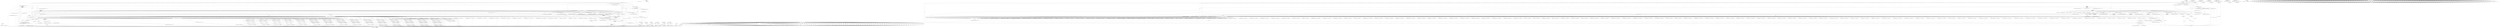 digraph "&lt;operator&gt;.arrayInitializer" {
vulnerable_224 [label=<(METHOD,NOTREACHED)>];
vulnerable_225 [label=<(BLOCK,&lt;empty&gt;,&lt;empty&gt;)>];
vulnerable_226 [label=<(METHOD_RETURN,ANY)>];
vulnerable_6 [label=<(METHOD,&lt;global&gt;)<SUB>1</SUB>>];
vulnerable_7 [label=<(BLOCK,&lt;empty&gt;,&lt;empty&gt;)<SUB>1</SUB>>];
vulnerable_8 [label=<(METHOD,BindSkiaToInProcessGL)<SUB>1</SUB>>];
vulnerable_9 [label=<(BLOCK,{
  static bool host_StubGL_installed = false;
...,{
  static bool host_StubGL_installed = false;
...)<SUB>1</SUB>>];
vulnerable_10 [label="<(LOCAL,static bool host_StubGL_installed: bool)<SUB>2</SUB>>"];
vulnerable_11 [label=<(&lt;operator&gt;.assignment,host_StubGL_installed = false)<SUB>2</SUB>>];
vulnerable_12 [label=<(IDENTIFIER,host_StubGL_installed,host_StubGL_installed = false)<SUB>2</SUB>>];
vulnerable_13 [label=<(LITERAL,false,host_StubGL_installed = false)<SUB>2</SUB>>];
vulnerable_14 [label=<(CONTROL_STRUCTURE,IF,if (!host_StubGL_installed))<SUB>3</SUB>>];
vulnerable_15 [label=<(&lt;operator&gt;.logicalNot,!host_StubGL_installed)<SUB>3</SUB>>];
vulnerable_16 [label=<(IDENTIFIER,host_StubGL_installed,!host_StubGL_installed)<SUB>3</SUB>>];
vulnerable_17 [label="<(BLOCK,{
    GrGLBinding binding;
    switch (gfx::Get...,{
    GrGLBinding binding;
    switch (gfx::Get...)<SUB>3</SUB>>"];
vulnerable_18 [label="<(LOCAL,GrGLBinding binding: GrGLBinding)<SUB>4</SUB>>"];
vulnerable_19 [label="<(CONTROL_STRUCTURE,SWITCH,switch(gfx::GetGLImplementation()))<SUB>5</SUB>>"];
vulnerable_20 [label="<(gfx.GetGLImplementation,gfx::GetGLImplementation())<SUB>5</SUB>>"];
vulnerable_21 [label="<(&lt;operator&gt;.fieldAccess,gfx::GetGLImplementation)<SUB>5</SUB>>"];
vulnerable_22 [label="<(IDENTIFIER,gfx,gfx::GetGLImplementation())<SUB>5</SUB>>"];
vulnerable_23 [label=<(FIELD_IDENTIFIER,GetGLImplementation,GetGLImplementation)<SUB>5</SUB>>];
vulnerable_24 [label="<(BLOCK,{
      case gfx::kGLImplementationNone:
      ...,{
      case gfx::kGLImplementationNone:
      ...)<SUB>5</SUB>>"];
vulnerable_25 [label=<(JUMP_TARGET,case)<SUB>6</SUB>>];
vulnerable_26 [label="<(&lt;operator&gt;.fieldAccess,gfx::kGLImplementationNone)<SUB>6</SUB>>"];
vulnerable_27 [label="<(IDENTIFIER,gfx,{
      case gfx::kGLImplementationNone:
      ...)<SUB>6</SUB>>"];
vulnerable_28 [label=<(FIELD_IDENTIFIER,kGLImplementationNone,kGLImplementationNone)<SUB>6</SUB>>];
vulnerable_29 [label=<(NOTREACHED,NOTREACHED())<SUB>7</SUB>>];
vulnerable_30 [label=<(RETURN,return;,return;)<SUB>8</SUB>>];
vulnerable_31 [label=<(JUMP_TARGET,case)<SUB>9</SUB>>];
vulnerable_32 [label="<(&lt;operator&gt;.fieldAccess,gfx::kGLImplementationDesktopGL)<SUB>9</SUB>>"];
vulnerable_33 [label="<(IDENTIFIER,gfx,{
      case gfx::kGLImplementationNone:
      ...)<SUB>9</SUB>>"];
vulnerable_34 [label=<(FIELD_IDENTIFIER,kGLImplementationDesktopGL,kGLImplementationDesktopGL)<SUB>9</SUB>>];
vulnerable_35 [label=<(&lt;operator&gt;.assignment,binding = kDesktop_GrGLBinding)<SUB>10</SUB>>];
vulnerable_36 [label=<(IDENTIFIER,binding,binding = kDesktop_GrGLBinding)<SUB>10</SUB>>];
vulnerable_37 [label=<(IDENTIFIER,kDesktop_GrGLBinding,binding = kDesktop_GrGLBinding)<SUB>10</SUB>>];
vulnerable_38 [label=<(CONTROL_STRUCTURE,BREAK,break;)<SUB>11</SUB>>];
vulnerable_39 [label=<(JUMP_TARGET,case)<SUB>12</SUB>>];
vulnerable_40 [label="<(&lt;operator&gt;.fieldAccess,gfx::kGLImplementationOSMesaGL)<SUB>12</SUB>>"];
vulnerable_41 [label="<(IDENTIFIER,gfx,{
      case gfx::kGLImplementationNone:
      ...)<SUB>12</SUB>>"];
vulnerable_42 [label=<(FIELD_IDENTIFIER,kGLImplementationOSMesaGL,kGLImplementationOSMesaGL)<SUB>12</SUB>>];
vulnerable_43 [label=<(&lt;operator&gt;.assignment,binding = kDesktop_GrGLBinding)<SUB>13</SUB>>];
vulnerable_44 [label=<(IDENTIFIER,binding,binding = kDesktop_GrGLBinding)<SUB>13</SUB>>];
vulnerable_45 [label=<(IDENTIFIER,kDesktop_GrGLBinding,binding = kDesktop_GrGLBinding)<SUB>13</SUB>>];
vulnerable_46 [label=<(CONTROL_STRUCTURE,BREAK,break;)<SUB>14</SUB>>];
vulnerable_47 [label=<(JUMP_TARGET,case)<SUB>15</SUB>>];
vulnerable_48 [label="<(&lt;operator&gt;.fieldAccess,gfx::kGLImplementationEGLGLES2)<SUB>15</SUB>>"];
vulnerable_49 [label="<(IDENTIFIER,gfx,{
      case gfx::kGLImplementationNone:
      ...)<SUB>15</SUB>>"];
vulnerable_50 [label=<(FIELD_IDENTIFIER,kGLImplementationEGLGLES2,kGLImplementationEGLGLES2)<SUB>15</SUB>>];
vulnerable_51 [label=<(&lt;operator&gt;.assignment,binding = kES2_GrGLBinding)<SUB>16</SUB>>];
vulnerable_52 [label=<(IDENTIFIER,binding,binding = kES2_GrGLBinding)<SUB>16</SUB>>];
vulnerable_53 [label=<(IDENTIFIER,kES2_GrGLBinding,binding = kES2_GrGLBinding)<SUB>16</SUB>>];
vulnerable_54 [label=<(CONTROL_STRUCTURE,BREAK,break;)<SUB>17</SUB>>];
vulnerable_55 [label=<(JUMP_TARGET,case)<SUB>18</SUB>>];
vulnerable_56 [label="<(&lt;operator&gt;.fieldAccess,gfx::kGLImplementationMockGL)<SUB>18</SUB>>"];
vulnerable_57 [label="<(IDENTIFIER,gfx,{
      case gfx::kGLImplementationNone:
      ...)<SUB>18</SUB>>"];
vulnerable_58 [label=<(FIELD_IDENTIFIER,kGLImplementationMockGL,kGLImplementationMockGL)<SUB>18</SUB>>];
vulnerable_59 [label=<(NOTREACHED,NOTREACHED())<SUB>19</SUB>>];
vulnerable_60 [label=<(RETURN,return;,return;)<SUB>20</SUB>>];
vulnerable_61 [label="<(LOCAL,GrGLInterface host_gl_interface: GrGLInterface)<SUB>23</SUB>>"];
vulnerable_62 [label=<(&lt;operator&gt;.assignment,host_gl_interface = {
      binding,

      kPr...)<SUB>23</SUB>>];
vulnerable_63 [label=<(IDENTIFIER,host_gl_interface,host_gl_interface = {
      binding,

      kPr...)<SUB>23</SUB>>];
vulnerable_64 [label=<(&lt;operator&gt;.arrayInitializer,{
      binding,

      kProbe_GrGLCapability, ...)<SUB>23</SUB>>];
vulnerable_65 [label=<(IDENTIFIER,binding,{
      binding,

      kProbe_GrGLCapability, ...)<SUB>24</SUB>>];
vulnerable_66 [label=<(IDENTIFIER,kProbe_GrGLCapability,{
      binding,

      kProbe_GrGLCapability, ...)<SUB>26</SUB>>];
vulnerable_67 [label=<(IDENTIFIER,kProbe_GrGLCapability,{
      binding,

      kProbe_GrGLCapability, ...)<SUB>27</SUB>>];
vulnerable_68 [label=<(IDENTIFIER,kProbe_GrGLCapability,{
      binding,

      kProbe_GrGLCapability, ...)<SUB>28</SUB>>];
vulnerable_69 [label=<(IDENTIFIER,StubGLActiveTexture,{
      binding,

      kProbe_GrGLCapability, ...)<SUB>30</SUB>>];
vulnerable_70 [label=<(IDENTIFIER,StubGLAttachShader,{
      binding,

      kProbe_GrGLCapability, ...)<SUB>31</SUB>>];
vulnerable_71 [label=<(IDENTIFIER,StubGLBindAttribLocation,{
      binding,

      kProbe_GrGLCapability, ...)<SUB>32</SUB>>];
vulnerable_72 [label=<(IDENTIFIER,StubGLBindBuffer,{
      binding,

      kProbe_GrGLCapability, ...)<SUB>33</SUB>>];
vulnerable_73 [label=<(IDENTIFIER,StubGLBindTexture,{
      binding,

      kProbe_GrGLCapability, ...)<SUB>34</SUB>>];
vulnerable_74 [label=<(IDENTIFIER,StubGLBlendColor,{
      binding,

      kProbe_GrGLCapability, ...)<SUB>35</SUB>>];
vulnerable_75 [label=<(IDENTIFIER,StubGLBlendFunc,{
      binding,

      kProbe_GrGLCapability, ...)<SUB>36</SUB>>];
vulnerable_76 [label=<(IDENTIFIER,StubGLBufferData,{
      binding,

      kProbe_GrGLCapability, ...)<SUB>37</SUB>>];
vulnerable_77 [label=<(IDENTIFIER,StubGLBufferSubData,{
      binding,

      kProbe_GrGLCapability, ...)<SUB>38</SUB>>];
vulnerable_78 [label=<(IDENTIFIER,StubGLClear,{
      binding,

      kProbe_GrGLCapability, ...)<SUB>39</SUB>>];
vulnerable_79 [label=<(IDENTIFIER,StubGLClearColor,{
      binding,

      kProbe_GrGLCapability, ...)<SUB>40</SUB>>];
vulnerable_80 [label=<(IDENTIFIER,StubGLClearStencil,{
      binding,

      kProbe_GrGLCapability, ...)<SUB>41</SUB>>];
vulnerable_81 [label=<(IDENTIFIER,NULL,{
      binding,

      kProbe_GrGLCapability, ...)<SUB>42</SUB>>];
vulnerable_82 [label=<(IDENTIFIER,NULL,{
      binding,

      kProbe_GrGLCapability, ...)<SUB>43</SUB>>];
vulnerable_83 [label=<(IDENTIFIER,StubGLColorMask,{
      binding,

      kProbe_GrGLCapability, ...)<SUB>44</SUB>>];
vulnerable_84 [label=<(IDENTIFIER,NULL,{
      binding,

      kProbe_GrGLCapability, ...)<SUB>45</SUB>>];
vulnerable_85 [label=<(IDENTIFIER,StubGLCompileShader,{
      binding,

      kProbe_GrGLCapability, ...)<SUB>46</SUB>>];
vulnerable_86 [label=<(IDENTIFIER,StubGLCompressedTexImage2D,{
      binding,

      kProbe_GrGLCapability, ...)<SUB>47</SUB>>];
vulnerable_87 [label=<(IDENTIFIER,StubGLCreateProgram,{
      binding,

      kProbe_GrGLCapability, ...)<SUB>48</SUB>>];
vulnerable_88 [label=<(IDENTIFIER,StubGLCreateShader,{
      binding,

      kProbe_GrGLCapability, ...)<SUB>49</SUB>>];
vulnerable_89 [label=<(IDENTIFIER,StubGLCullFace,{
      binding,

      kProbe_GrGLCapability, ...)<SUB>50</SUB>>];
vulnerable_90 [label=<(IDENTIFIER,StubGLDeleteBuffers,{
      binding,

      kProbe_GrGLCapability, ...)<SUB>51</SUB>>];
vulnerable_91 [label=<(IDENTIFIER,StubGLDeleteProgram,{
      binding,

      kProbe_GrGLCapability, ...)<SUB>52</SUB>>];
vulnerable_92 [label=<(IDENTIFIER,StubGLDeleteShader,{
      binding,

      kProbe_GrGLCapability, ...)<SUB>53</SUB>>];
vulnerable_93 [label=<(IDENTIFIER,StubGLDeleteTextures,{
      binding,

      kProbe_GrGLCapability, ...)<SUB>54</SUB>>];
vulnerable_94 [label=<(IDENTIFIER,StubGLDepthMask,{
      binding,

      kProbe_GrGLCapability, ...)<SUB>55</SUB>>];
vulnerable_95 [label=<(IDENTIFIER,StubGLDisable,{
      binding,

      kProbe_GrGLCapability, ...)<SUB>56</SUB>>];
vulnerable_96 [label=<(IDENTIFIER,NULL,{
      binding,

      kProbe_GrGLCapability, ...)<SUB>57</SUB>>];
vulnerable_97 [label=<(IDENTIFIER,StubGLDisableVertexAttribArray,{
      binding,

      kProbe_GrGLCapability, ...)<SUB>58</SUB>>];
vulnerable_98 [label=<(IDENTIFIER,StubGLDrawArrays,{
      binding,

      kProbe_GrGLCapability, ...)<SUB>59</SUB>>];
vulnerable_99 [label=<(IDENTIFIER,StubGLDrawElements,{
      binding,

      kProbe_GrGLCapability, ...)<SUB>60</SUB>>];
vulnerable_100 [label=<(IDENTIFIER,StubGLEnable,{
      binding,

      kProbe_GrGLCapability, ...)<SUB>61</SUB>>];
vulnerable_101 [label=<(IDENTIFIER,NULL,{
      binding,

      kProbe_GrGLCapability, ...)<SUB>62</SUB>>];
vulnerable_102 [label=<(IDENTIFIER,StubGLEnableVertexAttribArray,{
      binding,

      kProbe_GrGLCapability, ...)<SUB>63</SUB>>];
vulnerable_103 [label=<(IDENTIFIER,StubGLFrontFace,{
      binding,

      kProbe_GrGLCapability, ...)<SUB>64</SUB>>];
vulnerable_104 [label=<(IDENTIFIER,StubGLGenBuffers,{
      binding,

      kProbe_GrGLCapability, ...)<SUB>65</SUB>>];
vulnerable_105 [label=<(IDENTIFIER,StubGLGenTextures,{
      binding,

      kProbe_GrGLCapability, ...)<SUB>66</SUB>>];
vulnerable_106 [label=<(IDENTIFIER,StubGLGetBufferParameteriv,{
      binding,

      kProbe_GrGLCapability, ...)<SUB>67</SUB>>];
vulnerable_107 [label=<(IDENTIFIER,StubGLGetError,{
      binding,

      kProbe_GrGLCapability, ...)<SUB>68</SUB>>];
vulnerable_108 [label=<(IDENTIFIER,StubGLGetIntegerv,{
      binding,

      kProbe_GrGLCapability, ...)<SUB>69</SUB>>];
vulnerable_109 [label=<(IDENTIFIER,StubGLGetProgramInfoLog,{
      binding,

      kProbe_GrGLCapability, ...)<SUB>70</SUB>>];
vulnerable_110 [label=<(IDENTIFIER,StubGLGetProgramiv,{
      binding,

      kProbe_GrGLCapability, ...)<SUB>71</SUB>>];
vulnerable_111 [label=<(IDENTIFIER,StubGLGetShaderInfoLog,{
      binding,

      kProbe_GrGLCapability, ...)<SUB>72</SUB>>];
vulnerable_112 [label=<(IDENTIFIER,StubGLGetShaderiv,{
      binding,

      kProbe_GrGLCapability, ...)<SUB>73</SUB>>];
vulnerable_113 [label=<(IDENTIFIER,StubGLGetString,{
      binding,

      kProbe_GrGLCapability, ...)<SUB>74</SUB>>];
vulnerable_114 [label=<(IDENTIFIER,StubGLGetUniformLocation,{
      binding,

      kProbe_GrGLCapability, ...)<SUB>75</SUB>>];
vulnerable_115 [label=<(IDENTIFIER,StubGLLineWidth,{
      binding,

      kProbe_GrGLCapability, ...)<SUB>76</SUB>>];
vulnerable_116 [label=<(IDENTIFIER,StubGLLinkProgram,{
      binding,

      kProbe_GrGLCapability, ...)<SUB>77</SUB>>];
vulnerable_117 [label=<(IDENTIFIER,NULL,{
      binding,

      kProbe_GrGLCapability, ...)<SUB>78</SUB>>];
vulnerable_118 [label=<(IDENTIFIER,NULL,{
      binding,

      kProbe_GrGLCapability, ...)<SUB>79</SUB>>];
vulnerable_119 [label=<(IDENTIFIER,StubGLPixelStorei,{
      binding,

      kProbe_GrGLCapability, ...)<SUB>80</SUB>>];
vulnerable_120 [label=<(IDENTIFIER,NULL,{
      binding,

      kProbe_GrGLCapability, ...)<SUB>81</SUB>>];
vulnerable_121 [label=<(IDENTIFIER,StubGLReadPixels,{
      binding,

      kProbe_GrGLCapability, ...)<SUB>82</SUB>>];
vulnerable_122 [label=<(IDENTIFIER,StubGLScissor,{
      binding,

      kProbe_GrGLCapability, ...)<SUB>83</SUB>>];
vulnerable_123 [label=<(IDENTIFIER,NULL,{
      binding,

      kProbe_GrGLCapability, ...)<SUB>84</SUB>>];
vulnerable_124 [label=<(IDENTIFIER,StubGLShaderSource,{
      binding,

      kProbe_GrGLCapability, ...)<SUB>85</SUB>>];
vulnerable_125 [label=<(IDENTIFIER,StubGLStencilFunc,{
      binding,

      kProbe_GrGLCapability, ...)<SUB>86</SUB>>];
vulnerable_126 [label=<(IDENTIFIER,StubGLStencilFuncSeparate,{
      binding,

      kProbe_GrGLCapability, ...)<SUB>87</SUB>>];
vulnerable_127 [label=<(IDENTIFIER,StubGLStencilMask,{
      binding,

      kProbe_GrGLCapability, ...)<SUB>88</SUB>>];
vulnerable_128 [label=<(IDENTIFIER,StubGLStencilMaskSeparate,{
      binding,

      kProbe_GrGLCapability, ...)<SUB>89</SUB>>];
vulnerable_129 [label=<(IDENTIFIER,StubGLStencilOp,{
      binding,

      kProbe_GrGLCapability, ...)<SUB>90</SUB>>];
vulnerable_130 [label=<(IDENTIFIER,StubGLStencilOpSeparate,{
      binding,

      kProbe_GrGLCapability, ...)<SUB>91</SUB>>];
vulnerable_131 [label=<(IDENTIFIER,NULL,{
      binding,

      kProbe_GrGLCapability, ...)<SUB>92</SUB>>];
vulnerable_132 [label=<(IDENTIFIER,NULL,{
      binding,

      kProbe_GrGLCapability, ...)<SUB>93</SUB>>];
vulnerable_133 [label=<(IDENTIFIER,StubGLTexImage2D,{
      binding,

      kProbe_GrGLCapability, ...)<SUB>94</SUB>>];
vulnerable_134 [label=<(IDENTIFIER,StubGLTexParameteri,{
      binding,

      kProbe_GrGLCapability, ...)<SUB>95</SUB>>];
vulnerable_135 [label=<(IDENTIFIER,StubGLTexSubImage2D,{
      binding,

      kProbe_GrGLCapability, ...)<SUB>96</SUB>>];
vulnerable_136 [label=<(IDENTIFIER,StubGLUniform1f,{
      binding,

      kProbe_GrGLCapability, ...)<SUB>97</SUB>>];
vulnerable_137 [label=<(IDENTIFIER,StubGLUniform1i,{
      binding,

      kProbe_GrGLCapability, ...)<SUB>98</SUB>>];
vulnerable_138 [label=<(IDENTIFIER,StubGLUniform1fv,{
      binding,

      kProbe_GrGLCapability, ...)<SUB>99</SUB>>];
vulnerable_139 [label=<(IDENTIFIER,StubGLUniform1iv,{
      binding,

      kProbe_GrGLCapability, ...)<SUB>100</SUB>>];
vulnerable_140 [label=<(IDENTIFIER,StubGLUniform2f,{
      binding,

      kProbe_GrGLCapability, ...)<SUB>101</SUB>>];
vulnerable_141 [label=<(IDENTIFIER,StubGLUniform2i,{
      binding,

      kProbe_GrGLCapability, ...)<SUB>102</SUB>>];
vulnerable_142 [label=<(IDENTIFIER,StubGLUniform2fv,{
      binding,

      kProbe_GrGLCapability, ...)<SUB>103</SUB>>];
vulnerable_143 [label=<(IDENTIFIER,StubGLUniform2iv,{
      binding,

      kProbe_GrGLCapability, ...)<SUB>104</SUB>>];
vulnerable_144 [label=<(IDENTIFIER,StubGLUniform3f,{
      binding,

      kProbe_GrGLCapability, ...)<SUB>105</SUB>>];
vulnerable_145 [label=<(IDENTIFIER,StubGLUniform3i,{
      binding,

      kProbe_GrGLCapability, ...)<SUB>106</SUB>>];
vulnerable_146 [label=<(IDENTIFIER,StubGLUniform3fv,{
      binding,

      kProbe_GrGLCapability, ...)<SUB>107</SUB>>];
vulnerable_147 [label=<(IDENTIFIER,StubGLUniform3iv,{
      binding,

      kProbe_GrGLCapability, ...)<SUB>108</SUB>>];
vulnerable_148 [label=<(IDENTIFIER,StubGLUniform4f,{
      binding,

      kProbe_GrGLCapability, ...)<SUB>109</SUB>>];
vulnerable_149 [label=<(IDENTIFIER,StubGLUniform4i,{
      binding,

      kProbe_GrGLCapability, ...)<SUB>110</SUB>>];
vulnerable_150 [label=<(IDENTIFIER,StubGLUniform4fv,{
      binding,

      kProbe_GrGLCapability, ...)<SUB>111</SUB>>];
vulnerable_151 [label=<(IDENTIFIER,StubGLUniform4iv,{
      binding,

      kProbe_GrGLCapability, ...)<SUB>112</SUB>>];
vulnerable_152 [label=<(IDENTIFIER,StubGLUniformMatrix2fv,{
      binding,

      kProbe_GrGLCapability, ...)<SUB>113</SUB>>];
vulnerable_153 [label=<(IDENTIFIER,StubGLUniformMatrix3fv,{
      binding,

      kProbe_GrGLCapability, ...)<SUB>114</SUB>>];
vulnerable_154 [label=<(IDENTIFIER,StubGLUniformMatrix4fv,{
      binding,

      kProbe_GrGLCapability, ...)<SUB>115</SUB>>];
vulnerable_155 [label=<(IDENTIFIER,StubGLUseProgram,{
      binding,

      kProbe_GrGLCapability, ...)<SUB>116</SUB>>];
vulnerable_156 [label=<(IDENTIFIER,StubGLVertexAttrib4fv,{
      binding,

      kProbe_GrGLCapability, ...)<SUB>117</SUB>>];
vulnerable_157 [label=<(IDENTIFIER,StubGLVertexAttribPointer,{
      binding,

      kProbe_GrGLCapability, ...)<SUB>118</SUB>>];
vulnerable_158 [label=<(IDENTIFIER,NULL,{
      binding,

      kProbe_GrGLCapability, ...)<SUB>119</SUB>>];
vulnerable_159 [label=<(IDENTIFIER,StubGLViewport,{
      binding,

      kProbe_GrGLCapability, ...)<SUB>120</SUB>>];
vulnerable_160 [label=<(IDENTIFIER,StubGLBindFramebuffer,{
      binding,

      kProbe_GrGLCapability, ...)<SUB>121</SUB>>];
vulnerable_161 [label=<(IDENTIFIER,StubGLBindRenderbuffer,{
      binding,

      kProbe_GrGLCapability, ...)<SUB>122</SUB>>];
vulnerable_162 [label=<(IDENTIFIER,StubGLCheckFramebufferStatus,{
      binding,

      kProbe_GrGLCapability, ...)<SUB>123</SUB>>];
vulnerable_163 [label=<(IDENTIFIER,StubGLDeleteFramebuffers,{
      binding,

      kProbe_GrGLCapability, ...)<SUB>124</SUB>>];
vulnerable_164 [label=<(IDENTIFIER,StubGLDeleteRenderbuffers,{
      binding,

      kProbe_GrGLCapability, ...)<SUB>125</SUB>>];
vulnerable_165 [label=<(IDENTIFIER,StubGLFramebufferRenderbuffer,{
      binding,

      kProbe_GrGLCapability, ...)<SUB>126</SUB>>];
vulnerable_166 [label=<(IDENTIFIER,StubGLFramebufferTexture2D,{
      binding,

      kProbe_GrGLCapability, ...)<SUB>127</SUB>>];
vulnerable_167 [label=<(IDENTIFIER,StubGLGenFramebuffers,{
      binding,

      kProbe_GrGLCapability, ...)<SUB>128</SUB>>];
vulnerable_168 [label=<(IDENTIFIER,StubGLGenRenderbuffers,{
      binding,

      kProbe_GrGLCapability, ...)<SUB>129</SUB>>];
vulnerable_169 [label=<(IDENTIFIER,StubGLRenderBufferStorage,{
      binding,

      kProbe_GrGLCapability, ...)<SUB>130</SUB>>];
vulnerable_170 [label=<(IDENTIFIER,StubGLRenderbufferStorageMultisample,{
      binding,

      kProbe_GrGLCapability, ...)<SUB>131</SUB>>];
vulnerable_171 [label=<(IDENTIFIER,StubGLBlitFramebuffer,{
      binding,

      kProbe_GrGLCapability, ...)<SUB>132</SUB>>];
vulnerable_172 [label=<(IDENTIFIER,NULL,{
      binding,

      kProbe_GrGLCapability, ...)<SUB>133</SUB>>];
vulnerable_173 [label=<(IDENTIFIER,StubGLMapBuffer,{
      binding,

      kProbe_GrGLCapability, ...)<SUB>134</SUB>>];
vulnerable_174 [label=<(IDENTIFIER,StubGLUnmapBuffer,{
      binding,

      kProbe_GrGLCapability, ...)<SUB>135</SUB>>];
vulnerable_175 [label=<(IDENTIFIER,NULL,{
      binding,

      kProbe_GrGLCapability, ...)<SUB>136</SUB>>];
vulnerable_176 [label="<(&lt;operator&gt;.fieldAccess,GrGLInterface::kStaticInitEndGuard)<SUB>137</SUB>>"];
vulnerable_177 [label=<(IDENTIFIER,GrGLInterface,{
      binding,

      kProbe_GrGLCapability, ...)<SUB>137</SUB>>];
vulnerable_178 [label=<(FIELD_IDENTIFIER,kStaticInitEndGuard,kStaticInitEndGuard)<SUB>137</SUB>>];
vulnerable_179 [label=<(GrGLSetGLInterface,GrGLSetGLInterface(&amp;host_gl_interface))<SUB>139</SUB>>];
vulnerable_180 [label=<(&lt;operator&gt;.addressOf,&amp;host_gl_interface)<SUB>139</SUB>>];
vulnerable_181 [label=<(IDENTIFIER,host_gl_interface,GrGLSetGLInterface(&amp;host_gl_interface))<SUB>139</SUB>>];
vulnerable_182 [label=<(&lt;operator&gt;.assignment,host_StubGL_installed = true)<SUB>140</SUB>>];
vulnerable_183 [label=<(IDENTIFIER,host_StubGL_installed,host_StubGL_installed = true)<SUB>140</SUB>>];
vulnerable_184 [label=<(LITERAL,true,host_StubGL_installed = true)<SUB>140</SUB>>];
vulnerable_185 [label=<(METHOD_RETURN,void)<SUB>1</SUB>>];
vulnerable_187 [label=<(METHOD_RETURN,ANY)<SUB>1</SUB>>];
vulnerable_211 [label=<(METHOD,&lt;operator&gt;.logicalNot)>];
vulnerable_212 [label=<(PARAM,p1)>];
vulnerable_213 [label=<(BLOCK,&lt;empty&gt;,&lt;empty&gt;)>];
vulnerable_214 [label=<(METHOD_RETURN,ANY)>];
vulnerable_346 [label=<(METHOD,&lt;operator&gt;.addressOf)>];
vulnerable_347 [label=<(PARAM,p1)>];
vulnerable_348 [label=<(BLOCK,&lt;empty&gt;,&lt;empty&gt;)>];
vulnerable_349 [label=<(METHOD_RETURN,ANY)>];
vulnerable_342 [label=<(METHOD,GrGLSetGLInterface)>];
vulnerable_343 [label=<(PARAM,p1)>];
vulnerable_344 [label=<(BLOCK,&lt;empty&gt;,&lt;empty&gt;)>];
vulnerable_345 [label=<(METHOD_RETURN,ANY)>];
vulnerable_219 [label=<(METHOD,&lt;operator&gt;.fieldAccess)>];
vulnerable_220 [label=<(PARAM,p1)>];
vulnerable_221 [label=<(PARAM,p2)>];
vulnerable_222 [label=<(BLOCK,&lt;empty&gt;,&lt;empty&gt;)>];
vulnerable_223 [label=<(METHOD_RETURN,ANY)>];
vulnerable_215 [label=<(METHOD,gfx.GetGLImplementation)>];
vulnerable_216 [label=<(PARAM,p1)>];
vulnerable_217 [label=<(BLOCK,&lt;empty&gt;,&lt;empty&gt;)>];
vulnerable_218 [label=<(METHOD_RETURN,ANY)>];
vulnerable_206 [label=<(METHOD,&lt;operator&gt;.assignment)>];
vulnerable_207 [label=<(PARAM,p1)>];
vulnerable_208 [label=<(PARAM,p2)>];
vulnerable_209 [label=<(BLOCK,&lt;empty&gt;,&lt;empty&gt;)>];
vulnerable_210 [label=<(METHOD_RETURN,ANY)>];
vulnerable_200 [label=<(METHOD,&lt;global&gt;)<SUB>1</SUB>>];
vulnerable_201 [label=<(BLOCK,&lt;empty&gt;,&lt;empty&gt;)>];
vulnerable_202 [label=<(METHOD_RETURN,ANY)>];
vulnerable_227 [label=<(METHOD,&lt;operator&gt;.arrayInitializer)>];
vulnerable_228 [label=<(PARAM,p1)>];
vulnerable_229 [label=<(PARAM,p2)>];
vulnerable_230 [label=<(PARAM,p3)>];
vulnerable_231 [label=<(PARAM,p4)>];
vulnerable_232 [label=<(PARAM,p5)>];
vulnerable_233 [label=<(PARAM,p6)>];
vulnerable_234 [label=<(PARAM,p7)>];
vulnerable_235 [label=<(PARAM,p8)>];
vulnerable_236 [label=<(PARAM,p9)>];
vulnerable_237 [label=<(PARAM,p10)>];
vulnerable_238 [label=<(PARAM,p11)>];
vulnerable_239 [label=<(PARAM,p12)>];
vulnerable_240 [label=<(PARAM,p13)>];
vulnerable_241 [label=<(PARAM,p14)>];
vulnerable_242 [label=<(PARAM,p15)>];
vulnerable_243 [label=<(PARAM,p16)>];
vulnerable_244 [label=<(PARAM,p17)>];
vulnerable_245 [label=<(PARAM,p18)>];
vulnerable_246 [label=<(PARAM,p19)>];
vulnerable_247 [label=<(PARAM,p20)>];
vulnerable_248 [label=<(PARAM,p21)>];
vulnerable_249 [label=<(PARAM,p22)>];
vulnerable_250 [label=<(PARAM,p23)>];
vulnerable_251 [label=<(PARAM,p24)>];
vulnerable_252 [label=<(PARAM,p25)>];
vulnerable_253 [label=<(PARAM,p26)>];
vulnerable_254 [label=<(PARAM,p27)>];
vulnerable_255 [label=<(PARAM,p28)>];
vulnerable_256 [label=<(PARAM,p29)>];
vulnerable_257 [label=<(PARAM,p30)>];
vulnerable_258 [label=<(PARAM,p31)>];
vulnerable_259 [label=<(PARAM,p32)>];
vulnerable_260 [label=<(PARAM,p33)>];
vulnerable_261 [label=<(PARAM,p34)>];
vulnerable_262 [label=<(PARAM,p35)>];
vulnerable_263 [label=<(PARAM,p36)>];
vulnerable_264 [label=<(PARAM,p37)>];
vulnerable_265 [label=<(PARAM,p38)>];
vulnerable_266 [label=<(PARAM,p39)>];
vulnerable_267 [label=<(PARAM,p40)>];
vulnerable_268 [label=<(PARAM,p41)>];
vulnerable_269 [label=<(PARAM,p42)>];
vulnerable_270 [label=<(PARAM,p43)>];
vulnerable_271 [label=<(PARAM,p44)>];
vulnerable_272 [label=<(PARAM,p45)>];
vulnerable_273 [label=<(PARAM,p46)>];
vulnerable_274 [label=<(PARAM,p47)>];
vulnerable_275 [label=<(PARAM,p48)>];
vulnerable_276 [label=<(PARAM,p49)>];
vulnerable_277 [label=<(PARAM,p50)>];
vulnerable_278 [label=<(PARAM,p51)>];
vulnerable_279 [label=<(PARAM,p52)>];
vulnerable_280 [label=<(PARAM,p53)>];
vulnerable_281 [label=<(PARAM,p54)>];
vulnerable_282 [label=<(PARAM,p55)>];
vulnerable_283 [label=<(PARAM,p56)>];
vulnerable_284 [label=<(PARAM,p57)>];
vulnerable_285 [label=<(PARAM,p58)>];
vulnerable_286 [label=<(PARAM,p59)>];
vulnerable_287 [label=<(PARAM,p60)>];
vulnerable_288 [label=<(PARAM,p61)>];
vulnerable_289 [label=<(PARAM,p62)>];
vulnerable_290 [label=<(PARAM,p63)>];
vulnerable_291 [label=<(PARAM,p64)>];
vulnerable_292 [label=<(PARAM,p65)>];
vulnerable_293 [label=<(PARAM,p66)>];
vulnerable_294 [label=<(PARAM,p67)>];
vulnerable_295 [label=<(PARAM,p68)>];
vulnerable_296 [label=<(PARAM,p69)>];
vulnerable_297 [label=<(PARAM,p70)>];
vulnerable_298 [label=<(PARAM,p71)>];
vulnerable_299 [label=<(PARAM,p72)>];
vulnerable_300 [label=<(PARAM,p73)>];
vulnerable_301 [label=<(PARAM,p74)>];
vulnerable_302 [label=<(PARAM,p75)>];
vulnerable_303 [label=<(PARAM,p76)>];
vulnerable_304 [label=<(PARAM,p77)>];
vulnerable_305 [label=<(PARAM,p78)>];
vulnerable_306 [label=<(PARAM,p79)>];
vulnerable_307 [label=<(PARAM,p80)>];
vulnerable_308 [label=<(PARAM,p81)>];
vulnerable_309 [label=<(PARAM,p82)>];
vulnerable_310 [label=<(PARAM,p83)>];
vulnerable_311 [label=<(PARAM,p84)>];
vulnerable_312 [label=<(PARAM,p85)>];
vulnerable_313 [label=<(PARAM,p86)>];
vulnerable_314 [label=<(PARAM,p87)>];
vulnerable_315 [label=<(PARAM,p88)>];
vulnerable_316 [label=<(PARAM,p89)>];
vulnerable_317 [label=<(PARAM,p90)>];
vulnerable_318 [label=<(PARAM,p91)>];
vulnerable_319 [label=<(PARAM,p92)>];
vulnerable_320 [label=<(PARAM,p93)>];
vulnerable_321 [label=<(PARAM,p94)>];
vulnerable_322 [label=<(PARAM,p95)>];
vulnerable_323 [label=<(PARAM,p96)>];
vulnerable_324 [label=<(PARAM,p97)>];
vulnerable_325 [label=<(PARAM,p98)>];
vulnerable_326 [label=<(PARAM,p99)>];
vulnerable_327 [label=<(PARAM,p100)>];
vulnerable_328 [label=<(PARAM,p101)>];
vulnerable_329 [label=<(PARAM,p102)>];
vulnerable_330 [label=<(PARAM,p103)>];
vulnerable_331 [label=<(PARAM,p104)>];
vulnerable_332 [label=<(PARAM,p105)>];
vulnerable_333 [label=<(PARAM,p106)>];
vulnerable_334 [label=<(PARAM,p107)>];
vulnerable_335 [label=<(PARAM,p108)>];
vulnerable_336 [label=<(PARAM,p109)>];
vulnerable_337 [label=<(PARAM,p110)>];
vulnerable_338 [label=<(PARAM,p111)>];
vulnerable_339 [label=<(PARAM,p112)>];
vulnerable_340 [label=<(BLOCK,&lt;empty&gt;,&lt;empty&gt;)>];
vulnerable_341 [label=<(METHOD_RETURN,ANY)>];
fixed_227 [label=<(METHOD,NOTREACHED)>];
fixed_228 [label=<(BLOCK,&lt;empty&gt;,&lt;empty&gt;)>];
fixed_229 [label=<(METHOD_RETURN,ANY)>];
fixed_6 [label=<(METHOD,&lt;global&gt;)<SUB>1</SUB>>];
fixed_7 [label=<(BLOCK,&lt;empty&gt;,&lt;empty&gt;)<SUB>1</SUB>>];
fixed_8 [label=<(METHOD,BindSkiaToInProcessGL)<SUB>1</SUB>>];
fixed_9 [label=<(BLOCK,{
  static bool host_StubGL_installed = false;
...,{
  static bool host_StubGL_installed = false;
...)<SUB>1</SUB>>];
fixed_10 [label="<(LOCAL,static bool host_StubGL_installed: bool)<SUB>2</SUB>>"];
fixed_11 [label=<(&lt;operator&gt;.assignment,host_StubGL_installed = false)<SUB>2</SUB>>];
fixed_12 [label=<(IDENTIFIER,host_StubGL_installed,host_StubGL_installed = false)<SUB>2</SUB>>];
fixed_13 [label=<(LITERAL,false,host_StubGL_installed = false)<SUB>2</SUB>>];
fixed_14 [label=<(CONTROL_STRUCTURE,IF,if (!host_StubGL_installed))<SUB>3</SUB>>];
fixed_15 [label=<(&lt;operator&gt;.logicalNot,!host_StubGL_installed)<SUB>3</SUB>>];
fixed_16 [label=<(IDENTIFIER,host_StubGL_installed,!host_StubGL_installed)<SUB>3</SUB>>];
fixed_17 [label="<(BLOCK,{
    GrGLBinding binding;
    switch (gfx::Get...,{
    GrGLBinding binding;
    switch (gfx::Get...)<SUB>3</SUB>>"];
fixed_18 [label="<(LOCAL,GrGLBinding binding: GrGLBinding)<SUB>4</SUB>>"];
fixed_19 [label="<(CONTROL_STRUCTURE,SWITCH,switch(gfx::GetGLImplementation()))<SUB>5</SUB>>"];
fixed_20 [label="<(gfx.GetGLImplementation,gfx::GetGLImplementation())<SUB>5</SUB>>"];
fixed_21 [label="<(&lt;operator&gt;.fieldAccess,gfx::GetGLImplementation)<SUB>5</SUB>>"];
fixed_22 [label="<(IDENTIFIER,gfx,gfx::GetGLImplementation())<SUB>5</SUB>>"];
fixed_23 [label=<(FIELD_IDENTIFIER,GetGLImplementation,GetGLImplementation)<SUB>5</SUB>>];
fixed_24 [label="<(BLOCK,{
      case gfx::kGLImplementationNone:
      ...,{
      case gfx::kGLImplementationNone:
      ...)<SUB>5</SUB>>"];
fixed_25 [label=<(JUMP_TARGET,case)<SUB>6</SUB>>];
fixed_26 [label="<(&lt;operator&gt;.fieldAccess,gfx::kGLImplementationNone)<SUB>6</SUB>>"];
fixed_27 [label="<(IDENTIFIER,gfx,{
      case gfx::kGLImplementationNone:
      ...)<SUB>6</SUB>>"];
fixed_28 [label=<(FIELD_IDENTIFIER,kGLImplementationNone,kGLImplementationNone)<SUB>6</SUB>>];
fixed_29 [label=<(NOTREACHED,NOTREACHED())<SUB>7</SUB>>];
fixed_30 [label=<(RETURN,return;,return;)<SUB>8</SUB>>];
fixed_31 [label=<(JUMP_TARGET,case)<SUB>9</SUB>>];
fixed_32 [label="<(&lt;operator&gt;.fieldAccess,gfx::kGLImplementationDesktopGL)<SUB>9</SUB>>"];
fixed_33 [label="<(IDENTIFIER,gfx,{
      case gfx::kGLImplementationNone:
      ...)<SUB>9</SUB>>"];
fixed_34 [label=<(FIELD_IDENTIFIER,kGLImplementationDesktopGL,kGLImplementationDesktopGL)<SUB>9</SUB>>];
fixed_35 [label=<(&lt;operator&gt;.assignment,binding = kDesktop_GrGLBinding)<SUB>10</SUB>>];
fixed_36 [label=<(IDENTIFIER,binding,binding = kDesktop_GrGLBinding)<SUB>10</SUB>>];
fixed_37 [label=<(IDENTIFIER,kDesktop_GrGLBinding,binding = kDesktop_GrGLBinding)<SUB>10</SUB>>];
fixed_38 [label=<(CONTROL_STRUCTURE,BREAK,break;)<SUB>11</SUB>>];
fixed_39 [label=<(JUMP_TARGET,case)<SUB>12</SUB>>];
fixed_40 [label="<(&lt;operator&gt;.fieldAccess,gfx::kGLImplementationOSMesaGL)<SUB>12</SUB>>"];
fixed_41 [label="<(IDENTIFIER,gfx,{
      case gfx::kGLImplementationNone:
      ...)<SUB>12</SUB>>"];
fixed_42 [label=<(FIELD_IDENTIFIER,kGLImplementationOSMesaGL,kGLImplementationOSMesaGL)<SUB>12</SUB>>];
fixed_43 [label=<(&lt;operator&gt;.assignment,binding = kDesktop_GrGLBinding)<SUB>13</SUB>>];
fixed_44 [label=<(IDENTIFIER,binding,binding = kDesktop_GrGLBinding)<SUB>13</SUB>>];
fixed_45 [label=<(IDENTIFIER,kDesktop_GrGLBinding,binding = kDesktop_GrGLBinding)<SUB>13</SUB>>];
fixed_46 [label=<(CONTROL_STRUCTURE,BREAK,break;)<SUB>14</SUB>>];
fixed_47 [label=<(JUMP_TARGET,case)<SUB>15</SUB>>];
fixed_48 [label="<(&lt;operator&gt;.fieldAccess,gfx::kGLImplementationEGLGLES2)<SUB>15</SUB>>"];
fixed_49 [label="<(IDENTIFIER,gfx,{
      case gfx::kGLImplementationNone:
      ...)<SUB>15</SUB>>"];
fixed_50 [label=<(FIELD_IDENTIFIER,kGLImplementationEGLGLES2,kGLImplementationEGLGLES2)<SUB>15</SUB>>];
fixed_51 [label=<(&lt;operator&gt;.assignment,binding = kES2_GrGLBinding)<SUB>16</SUB>>];
fixed_52 [label=<(IDENTIFIER,binding,binding = kES2_GrGLBinding)<SUB>16</SUB>>];
fixed_53 [label=<(IDENTIFIER,kES2_GrGLBinding,binding = kES2_GrGLBinding)<SUB>16</SUB>>];
fixed_54 [label=<(CONTROL_STRUCTURE,BREAK,break;)<SUB>17</SUB>>];
fixed_55 [label=<(JUMP_TARGET,case)<SUB>18</SUB>>];
fixed_56 [label="<(&lt;operator&gt;.fieldAccess,gfx::kGLImplementationMockGL)<SUB>18</SUB>>"];
fixed_57 [label="<(IDENTIFIER,gfx,{
      case gfx::kGLImplementationNone:
      ...)<SUB>18</SUB>>"];
fixed_58 [label=<(FIELD_IDENTIFIER,kGLImplementationMockGL,kGLImplementationMockGL)<SUB>18</SUB>>];
fixed_59 [label=<(NOTREACHED,NOTREACHED())<SUB>19</SUB>>];
fixed_60 [label=<(RETURN,return;,return;)<SUB>20</SUB>>];
fixed_61 [label=<(JUMP_TARGET,default)<SUB>21</SUB>>];
fixed_62 [label=<(NOTREACHED,NOTREACHED())<SUB>22</SUB>>];
fixed_63 [label=<(RETURN,return;,return;)<SUB>23</SUB>>];
fixed_64 [label="<(LOCAL,GrGLInterface host_gl_interface: GrGLInterface)<SUB>26</SUB>>"];
fixed_65 [label=<(&lt;operator&gt;.assignment,host_gl_interface = {
      binding,

      kPr...)<SUB>26</SUB>>];
fixed_66 [label=<(IDENTIFIER,host_gl_interface,host_gl_interface = {
      binding,

      kPr...)<SUB>26</SUB>>];
fixed_67 [label=<(&lt;operator&gt;.arrayInitializer,{
      binding,

      kProbe_GrGLCapability, ...)<SUB>26</SUB>>];
fixed_68 [label=<(IDENTIFIER,binding,{
      binding,

      kProbe_GrGLCapability, ...)<SUB>27</SUB>>];
fixed_69 [label=<(IDENTIFIER,kProbe_GrGLCapability,{
      binding,

      kProbe_GrGLCapability, ...)<SUB>29</SUB>>];
fixed_70 [label=<(IDENTIFIER,kProbe_GrGLCapability,{
      binding,

      kProbe_GrGLCapability, ...)<SUB>30</SUB>>];
fixed_71 [label=<(IDENTIFIER,kProbe_GrGLCapability,{
      binding,

      kProbe_GrGLCapability, ...)<SUB>31</SUB>>];
fixed_72 [label=<(IDENTIFIER,StubGLActiveTexture,{
      binding,

      kProbe_GrGLCapability, ...)<SUB>33</SUB>>];
fixed_73 [label=<(IDENTIFIER,StubGLAttachShader,{
      binding,

      kProbe_GrGLCapability, ...)<SUB>34</SUB>>];
fixed_74 [label=<(IDENTIFIER,StubGLBindAttribLocation,{
      binding,

      kProbe_GrGLCapability, ...)<SUB>35</SUB>>];
fixed_75 [label=<(IDENTIFIER,StubGLBindBuffer,{
      binding,

      kProbe_GrGLCapability, ...)<SUB>36</SUB>>];
fixed_76 [label=<(IDENTIFIER,StubGLBindTexture,{
      binding,

      kProbe_GrGLCapability, ...)<SUB>37</SUB>>];
fixed_77 [label=<(IDENTIFIER,StubGLBlendColor,{
      binding,

      kProbe_GrGLCapability, ...)<SUB>38</SUB>>];
fixed_78 [label=<(IDENTIFIER,StubGLBlendFunc,{
      binding,

      kProbe_GrGLCapability, ...)<SUB>39</SUB>>];
fixed_79 [label=<(IDENTIFIER,StubGLBufferData,{
      binding,

      kProbe_GrGLCapability, ...)<SUB>40</SUB>>];
fixed_80 [label=<(IDENTIFIER,StubGLBufferSubData,{
      binding,

      kProbe_GrGLCapability, ...)<SUB>41</SUB>>];
fixed_81 [label=<(IDENTIFIER,StubGLClear,{
      binding,

      kProbe_GrGLCapability, ...)<SUB>42</SUB>>];
fixed_82 [label=<(IDENTIFIER,StubGLClearColor,{
      binding,

      kProbe_GrGLCapability, ...)<SUB>43</SUB>>];
fixed_83 [label=<(IDENTIFIER,StubGLClearStencil,{
      binding,

      kProbe_GrGLCapability, ...)<SUB>44</SUB>>];
fixed_84 [label=<(IDENTIFIER,NULL,{
      binding,

      kProbe_GrGLCapability, ...)<SUB>45</SUB>>];
fixed_85 [label=<(IDENTIFIER,NULL,{
      binding,

      kProbe_GrGLCapability, ...)<SUB>46</SUB>>];
fixed_86 [label=<(IDENTIFIER,StubGLColorMask,{
      binding,

      kProbe_GrGLCapability, ...)<SUB>47</SUB>>];
fixed_87 [label=<(IDENTIFIER,NULL,{
      binding,

      kProbe_GrGLCapability, ...)<SUB>48</SUB>>];
fixed_88 [label=<(IDENTIFIER,StubGLCompileShader,{
      binding,

      kProbe_GrGLCapability, ...)<SUB>49</SUB>>];
fixed_89 [label=<(IDENTIFIER,StubGLCompressedTexImage2D,{
      binding,

      kProbe_GrGLCapability, ...)<SUB>50</SUB>>];
fixed_90 [label=<(IDENTIFIER,StubGLCreateProgram,{
      binding,

      kProbe_GrGLCapability, ...)<SUB>51</SUB>>];
fixed_91 [label=<(IDENTIFIER,StubGLCreateShader,{
      binding,

      kProbe_GrGLCapability, ...)<SUB>52</SUB>>];
fixed_92 [label=<(IDENTIFIER,StubGLCullFace,{
      binding,

      kProbe_GrGLCapability, ...)<SUB>53</SUB>>];
fixed_93 [label=<(IDENTIFIER,StubGLDeleteBuffers,{
      binding,

      kProbe_GrGLCapability, ...)<SUB>54</SUB>>];
fixed_94 [label=<(IDENTIFIER,StubGLDeleteProgram,{
      binding,

      kProbe_GrGLCapability, ...)<SUB>55</SUB>>];
fixed_95 [label=<(IDENTIFIER,StubGLDeleteShader,{
      binding,

      kProbe_GrGLCapability, ...)<SUB>56</SUB>>];
fixed_96 [label=<(IDENTIFIER,StubGLDeleteTextures,{
      binding,

      kProbe_GrGLCapability, ...)<SUB>57</SUB>>];
fixed_97 [label=<(IDENTIFIER,StubGLDepthMask,{
      binding,

      kProbe_GrGLCapability, ...)<SUB>58</SUB>>];
fixed_98 [label=<(IDENTIFIER,StubGLDisable,{
      binding,

      kProbe_GrGLCapability, ...)<SUB>59</SUB>>];
fixed_99 [label=<(IDENTIFIER,NULL,{
      binding,

      kProbe_GrGLCapability, ...)<SUB>60</SUB>>];
fixed_100 [label=<(IDENTIFIER,StubGLDisableVertexAttribArray,{
      binding,

      kProbe_GrGLCapability, ...)<SUB>61</SUB>>];
fixed_101 [label=<(IDENTIFIER,StubGLDrawArrays,{
      binding,

      kProbe_GrGLCapability, ...)<SUB>62</SUB>>];
fixed_102 [label=<(IDENTIFIER,StubGLDrawElements,{
      binding,

      kProbe_GrGLCapability, ...)<SUB>63</SUB>>];
fixed_103 [label=<(IDENTIFIER,StubGLEnable,{
      binding,

      kProbe_GrGLCapability, ...)<SUB>64</SUB>>];
fixed_104 [label=<(IDENTIFIER,NULL,{
      binding,

      kProbe_GrGLCapability, ...)<SUB>65</SUB>>];
fixed_105 [label=<(IDENTIFIER,StubGLEnableVertexAttribArray,{
      binding,

      kProbe_GrGLCapability, ...)<SUB>66</SUB>>];
fixed_106 [label=<(IDENTIFIER,StubGLFrontFace,{
      binding,

      kProbe_GrGLCapability, ...)<SUB>67</SUB>>];
fixed_107 [label=<(IDENTIFIER,StubGLGenBuffers,{
      binding,

      kProbe_GrGLCapability, ...)<SUB>68</SUB>>];
fixed_108 [label=<(IDENTIFIER,StubGLGenTextures,{
      binding,

      kProbe_GrGLCapability, ...)<SUB>69</SUB>>];
fixed_109 [label=<(IDENTIFIER,StubGLGetBufferParameteriv,{
      binding,

      kProbe_GrGLCapability, ...)<SUB>70</SUB>>];
fixed_110 [label=<(IDENTIFIER,StubGLGetError,{
      binding,

      kProbe_GrGLCapability, ...)<SUB>71</SUB>>];
fixed_111 [label=<(IDENTIFIER,StubGLGetIntegerv,{
      binding,

      kProbe_GrGLCapability, ...)<SUB>72</SUB>>];
fixed_112 [label=<(IDENTIFIER,StubGLGetProgramInfoLog,{
      binding,

      kProbe_GrGLCapability, ...)<SUB>73</SUB>>];
fixed_113 [label=<(IDENTIFIER,StubGLGetProgramiv,{
      binding,

      kProbe_GrGLCapability, ...)<SUB>74</SUB>>];
fixed_114 [label=<(IDENTIFIER,StubGLGetShaderInfoLog,{
      binding,

      kProbe_GrGLCapability, ...)<SUB>75</SUB>>];
fixed_115 [label=<(IDENTIFIER,StubGLGetShaderiv,{
      binding,

      kProbe_GrGLCapability, ...)<SUB>76</SUB>>];
fixed_116 [label=<(IDENTIFIER,StubGLGetString,{
      binding,

      kProbe_GrGLCapability, ...)<SUB>77</SUB>>];
fixed_117 [label=<(IDENTIFIER,StubGLGetUniformLocation,{
      binding,

      kProbe_GrGLCapability, ...)<SUB>78</SUB>>];
fixed_118 [label=<(IDENTIFIER,StubGLLineWidth,{
      binding,

      kProbe_GrGLCapability, ...)<SUB>79</SUB>>];
fixed_119 [label=<(IDENTIFIER,StubGLLinkProgram,{
      binding,

      kProbe_GrGLCapability, ...)<SUB>80</SUB>>];
fixed_120 [label=<(IDENTIFIER,NULL,{
      binding,

      kProbe_GrGLCapability, ...)<SUB>81</SUB>>];
fixed_121 [label=<(IDENTIFIER,NULL,{
      binding,

      kProbe_GrGLCapability, ...)<SUB>82</SUB>>];
fixed_122 [label=<(IDENTIFIER,StubGLPixelStorei,{
      binding,

      kProbe_GrGLCapability, ...)<SUB>83</SUB>>];
fixed_123 [label=<(IDENTIFIER,NULL,{
      binding,

      kProbe_GrGLCapability, ...)<SUB>84</SUB>>];
fixed_124 [label=<(IDENTIFIER,StubGLReadPixels,{
      binding,

      kProbe_GrGLCapability, ...)<SUB>85</SUB>>];
fixed_125 [label=<(IDENTIFIER,StubGLScissor,{
      binding,

      kProbe_GrGLCapability, ...)<SUB>86</SUB>>];
fixed_126 [label=<(IDENTIFIER,NULL,{
      binding,

      kProbe_GrGLCapability, ...)<SUB>87</SUB>>];
fixed_127 [label=<(IDENTIFIER,StubGLShaderSource,{
      binding,

      kProbe_GrGLCapability, ...)<SUB>88</SUB>>];
fixed_128 [label=<(IDENTIFIER,StubGLStencilFunc,{
      binding,

      kProbe_GrGLCapability, ...)<SUB>89</SUB>>];
fixed_129 [label=<(IDENTIFIER,StubGLStencilFuncSeparate,{
      binding,

      kProbe_GrGLCapability, ...)<SUB>90</SUB>>];
fixed_130 [label=<(IDENTIFIER,StubGLStencilMask,{
      binding,

      kProbe_GrGLCapability, ...)<SUB>91</SUB>>];
fixed_131 [label=<(IDENTIFIER,StubGLStencilMaskSeparate,{
      binding,

      kProbe_GrGLCapability, ...)<SUB>92</SUB>>];
fixed_132 [label=<(IDENTIFIER,StubGLStencilOp,{
      binding,

      kProbe_GrGLCapability, ...)<SUB>93</SUB>>];
fixed_133 [label=<(IDENTIFIER,StubGLStencilOpSeparate,{
      binding,

      kProbe_GrGLCapability, ...)<SUB>94</SUB>>];
fixed_134 [label=<(IDENTIFIER,NULL,{
      binding,

      kProbe_GrGLCapability, ...)<SUB>95</SUB>>];
fixed_135 [label=<(IDENTIFIER,NULL,{
      binding,

      kProbe_GrGLCapability, ...)<SUB>96</SUB>>];
fixed_136 [label=<(IDENTIFIER,StubGLTexImage2D,{
      binding,

      kProbe_GrGLCapability, ...)<SUB>97</SUB>>];
fixed_137 [label=<(IDENTIFIER,StubGLTexParameteri,{
      binding,

      kProbe_GrGLCapability, ...)<SUB>98</SUB>>];
fixed_138 [label=<(IDENTIFIER,StubGLTexSubImage2D,{
      binding,

      kProbe_GrGLCapability, ...)<SUB>99</SUB>>];
fixed_139 [label=<(IDENTIFIER,StubGLUniform1f,{
      binding,

      kProbe_GrGLCapability, ...)<SUB>100</SUB>>];
fixed_140 [label=<(IDENTIFIER,StubGLUniform1i,{
      binding,

      kProbe_GrGLCapability, ...)<SUB>101</SUB>>];
fixed_141 [label=<(IDENTIFIER,StubGLUniform1fv,{
      binding,

      kProbe_GrGLCapability, ...)<SUB>102</SUB>>];
fixed_142 [label=<(IDENTIFIER,StubGLUniform1iv,{
      binding,

      kProbe_GrGLCapability, ...)<SUB>103</SUB>>];
fixed_143 [label=<(IDENTIFIER,StubGLUniform2f,{
      binding,

      kProbe_GrGLCapability, ...)<SUB>104</SUB>>];
fixed_144 [label=<(IDENTIFIER,StubGLUniform2i,{
      binding,

      kProbe_GrGLCapability, ...)<SUB>105</SUB>>];
fixed_145 [label=<(IDENTIFIER,StubGLUniform2fv,{
      binding,

      kProbe_GrGLCapability, ...)<SUB>106</SUB>>];
fixed_146 [label=<(IDENTIFIER,StubGLUniform2iv,{
      binding,

      kProbe_GrGLCapability, ...)<SUB>107</SUB>>];
fixed_147 [label=<(IDENTIFIER,StubGLUniform3f,{
      binding,

      kProbe_GrGLCapability, ...)<SUB>108</SUB>>];
fixed_148 [label=<(IDENTIFIER,StubGLUniform3i,{
      binding,

      kProbe_GrGLCapability, ...)<SUB>109</SUB>>];
fixed_149 [label=<(IDENTIFIER,StubGLUniform3fv,{
      binding,

      kProbe_GrGLCapability, ...)<SUB>110</SUB>>];
fixed_150 [label=<(IDENTIFIER,StubGLUniform3iv,{
      binding,

      kProbe_GrGLCapability, ...)<SUB>111</SUB>>];
fixed_151 [label=<(IDENTIFIER,StubGLUniform4f,{
      binding,

      kProbe_GrGLCapability, ...)<SUB>112</SUB>>];
fixed_152 [label=<(IDENTIFIER,StubGLUniform4i,{
      binding,

      kProbe_GrGLCapability, ...)<SUB>113</SUB>>];
fixed_153 [label=<(IDENTIFIER,StubGLUniform4fv,{
      binding,

      kProbe_GrGLCapability, ...)<SUB>114</SUB>>];
fixed_154 [label=<(IDENTIFIER,StubGLUniform4iv,{
      binding,

      kProbe_GrGLCapability, ...)<SUB>115</SUB>>];
fixed_155 [label=<(IDENTIFIER,StubGLUniformMatrix2fv,{
      binding,

      kProbe_GrGLCapability, ...)<SUB>116</SUB>>];
fixed_156 [label=<(IDENTIFIER,StubGLUniformMatrix3fv,{
      binding,

      kProbe_GrGLCapability, ...)<SUB>117</SUB>>];
fixed_157 [label=<(IDENTIFIER,StubGLUniformMatrix4fv,{
      binding,

      kProbe_GrGLCapability, ...)<SUB>118</SUB>>];
fixed_158 [label=<(IDENTIFIER,StubGLUseProgram,{
      binding,

      kProbe_GrGLCapability, ...)<SUB>119</SUB>>];
fixed_159 [label=<(IDENTIFIER,StubGLVertexAttrib4fv,{
      binding,

      kProbe_GrGLCapability, ...)<SUB>120</SUB>>];
fixed_160 [label=<(IDENTIFIER,StubGLVertexAttribPointer,{
      binding,

      kProbe_GrGLCapability, ...)<SUB>121</SUB>>];
fixed_161 [label=<(IDENTIFIER,NULL,{
      binding,

      kProbe_GrGLCapability, ...)<SUB>122</SUB>>];
fixed_162 [label=<(IDENTIFIER,StubGLViewport,{
      binding,

      kProbe_GrGLCapability, ...)<SUB>123</SUB>>];
fixed_163 [label=<(IDENTIFIER,StubGLBindFramebuffer,{
      binding,

      kProbe_GrGLCapability, ...)<SUB>124</SUB>>];
fixed_164 [label=<(IDENTIFIER,StubGLBindRenderbuffer,{
      binding,

      kProbe_GrGLCapability, ...)<SUB>125</SUB>>];
fixed_165 [label=<(IDENTIFIER,StubGLCheckFramebufferStatus,{
      binding,

      kProbe_GrGLCapability, ...)<SUB>126</SUB>>];
fixed_166 [label=<(IDENTIFIER,StubGLDeleteFramebuffers,{
      binding,

      kProbe_GrGLCapability, ...)<SUB>127</SUB>>];
fixed_167 [label=<(IDENTIFIER,StubGLDeleteRenderbuffers,{
      binding,

      kProbe_GrGLCapability, ...)<SUB>128</SUB>>];
fixed_168 [label=<(IDENTIFIER,StubGLFramebufferRenderbuffer,{
      binding,

      kProbe_GrGLCapability, ...)<SUB>129</SUB>>];
fixed_169 [label=<(IDENTIFIER,StubGLFramebufferTexture2D,{
      binding,

      kProbe_GrGLCapability, ...)<SUB>130</SUB>>];
fixed_170 [label=<(IDENTIFIER,StubGLGenFramebuffers,{
      binding,

      kProbe_GrGLCapability, ...)<SUB>131</SUB>>];
fixed_171 [label=<(IDENTIFIER,StubGLGenRenderbuffers,{
      binding,

      kProbe_GrGLCapability, ...)<SUB>132</SUB>>];
fixed_172 [label=<(IDENTIFIER,StubGLRenderBufferStorage,{
      binding,

      kProbe_GrGLCapability, ...)<SUB>133</SUB>>];
fixed_173 [label=<(IDENTIFIER,StubGLRenderbufferStorageMultisample,{
      binding,

      kProbe_GrGLCapability, ...)<SUB>134</SUB>>];
fixed_174 [label=<(IDENTIFIER,StubGLBlitFramebuffer,{
      binding,

      kProbe_GrGLCapability, ...)<SUB>135</SUB>>];
fixed_175 [label=<(IDENTIFIER,NULL,{
      binding,

      kProbe_GrGLCapability, ...)<SUB>136</SUB>>];
fixed_176 [label=<(IDENTIFIER,StubGLMapBuffer,{
      binding,

      kProbe_GrGLCapability, ...)<SUB>137</SUB>>];
fixed_177 [label=<(IDENTIFIER,StubGLUnmapBuffer,{
      binding,

      kProbe_GrGLCapability, ...)<SUB>138</SUB>>];
fixed_178 [label=<(IDENTIFIER,NULL,{
      binding,

      kProbe_GrGLCapability, ...)<SUB>139</SUB>>];
fixed_179 [label="<(&lt;operator&gt;.fieldAccess,GrGLInterface::kStaticInitEndGuard)<SUB>140</SUB>>"];
fixed_180 [label=<(IDENTIFIER,GrGLInterface,{
      binding,

      kProbe_GrGLCapability, ...)<SUB>140</SUB>>];
fixed_181 [label=<(FIELD_IDENTIFIER,kStaticInitEndGuard,kStaticInitEndGuard)<SUB>140</SUB>>];
fixed_182 [label=<(GrGLSetGLInterface,GrGLSetGLInterface(&amp;host_gl_interface))<SUB>142</SUB>>];
fixed_183 [label=<(&lt;operator&gt;.addressOf,&amp;host_gl_interface)<SUB>142</SUB>>];
fixed_184 [label=<(IDENTIFIER,host_gl_interface,GrGLSetGLInterface(&amp;host_gl_interface))<SUB>142</SUB>>];
fixed_185 [label=<(&lt;operator&gt;.assignment,host_StubGL_installed = true)<SUB>143</SUB>>];
fixed_186 [label=<(IDENTIFIER,host_StubGL_installed,host_StubGL_installed = true)<SUB>143</SUB>>];
fixed_187 [label=<(LITERAL,true,host_StubGL_installed = true)<SUB>143</SUB>>];
fixed_188 [label=<(METHOD_RETURN,void)<SUB>1</SUB>>];
fixed_190 [label=<(METHOD_RETURN,ANY)<SUB>1</SUB>>];
fixed_214 [label=<(METHOD,&lt;operator&gt;.logicalNot)>];
fixed_215 [label=<(PARAM,p1)>];
fixed_216 [label=<(BLOCK,&lt;empty&gt;,&lt;empty&gt;)>];
fixed_217 [label=<(METHOD_RETURN,ANY)>];
fixed_349 [label=<(METHOD,&lt;operator&gt;.addressOf)>];
fixed_350 [label=<(PARAM,p1)>];
fixed_351 [label=<(BLOCK,&lt;empty&gt;,&lt;empty&gt;)>];
fixed_352 [label=<(METHOD_RETURN,ANY)>];
fixed_345 [label=<(METHOD,GrGLSetGLInterface)>];
fixed_346 [label=<(PARAM,p1)>];
fixed_347 [label=<(BLOCK,&lt;empty&gt;,&lt;empty&gt;)>];
fixed_348 [label=<(METHOD_RETURN,ANY)>];
fixed_222 [label=<(METHOD,&lt;operator&gt;.fieldAccess)>];
fixed_223 [label=<(PARAM,p1)>];
fixed_224 [label=<(PARAM,p2)>];
fixed_225 [label=<(BLOCK,&lt;empty&gt;,&lt;empty&gt;)>];
fixed_226 [label=<(METHOD_RETURN,ANY)>];
fixed_218 [label=<(METHOD,gfx.GetGLImplementation)>];
fixed_219 [label=<(PARAM,p1)>];
fixed_220 [label=<(BLOCK,&lt;empty&gt;,&lt;empty&gt;)>];
fixed_221 [label=<(METHOD_RETURN,ANY)>];
fixed_209 [label=<(METHOD,&lt;operator&gt;.assignment)>];
fixed_210 [label=<(PARAM,p1)>];
fixed_211 [label=<(PARAM,p2)>];
fixed_212 [label=<(BLOCK,&lt;empty&gt;,&lt;empty&gt;)>];
fixed_213 [label=<(METHOD_RETURN,ANY)>];
fixed_203 [label=<(METHOD,&lt;global&gt;)<SUB>1</SUB>>];
fixed_204 [label=<(BLOCK,&lt;empty&gt;,&lt;empty&gt;)>];
fixed_205 [label=<(METHOD_RETURN,ANY)>];
fixed_230 [label=<(METHOD,&lt;operator&gt;.arrayInitializer)>];
fixed_231 [label=<(PARAM,p1)>];
fixed_232 [label=<(PARAM,p2)>];
fixed_233 [label=<(PARAM,p3)>];
fixed_234 [label=<(PARAM,p4)>];
fixed_235 [label=<(PARAM,p5)>];
fixed_236 [label=<(PARAM,p6)>];
fixed_237 [label=<(PARAM,p7)>];
fixed_238 [label=<(PARAM,p8)>];
fixed_239 [label=<(PARAM,p9)>];
fixed_240 [label=<(PARAM,p10)>];
fixed_241 [label=<(PARAM,p11)>];
fixed_242 [label=<(PARAM,p12)>];
fixed_243 [label=<(PARAM,p13)>];
fixed_244 [label=<(PARAM,p14)>];
fixed_245 [label=<(PARAM,p15)>];
fixed_246 [label=<(PARAM,p16)>];
fixed_247 [label=<(PARAM,p17)>];
fixed_248 [label=<(PARAM,p18)>];
fixed_249 [label=<(PARAM,p19)>];
fixed_250 [label=<(PARAM,p20)>];
fixed_251 [label=<(PARAM,p21)>];
fixed_252 [label=<(PARAM,p22)>];
fixed_253 [label=<(PARAM,p23)>];
fixed_254 [label=<(PARAM,p24)>];
fixed_255 [label=<(PARAM,p25)>];
fixed_256 [label=<(PARAM,p26)>];
fixed_257 [label=<(PARAM,p27)>];
fixed_258 [label=<(PARAM,p28)>];
fixed_259 [label=<(PARAM,p29)>];
fixed_260 [label=<(PARAM,p30)>];
fixed_261 [label=<(PARAM,p31)>];
fixed_262 [label=<(PARAM,p32)>];
fixed_263 [label=<(PARAM,p33)>];
fixed_264 [label=<(PARAM,p34)>];
fixed_265 [label=<(PARAM,p35)>];
fixed_266 [label=<(PARAM,p36)>];
fixed_267 [label=<(PARAM,p37)>];
fixed_268 [label=<(PARAM,p38)>];
fixed_269 [label=<(PARAM,p39)>];
fixed_270 [label=<(PARAM,p40)>];
fixed_271 [label=<(PARAM,p41)>];
fixed_272 [label=<(PARAM,p42)>];
fixed_273 [label=<(PARAM,p43)>];
fixed_274 [label=<(PARAM,p44)>];
fixed_275 [label=<(PARAM,p45)>];
fixed_276 [label=<(PARAM,p46)>];
fixed_277 [label=<(PARAM,p47)>];
fixed_278 [label=<(PARAM,p48)>];
fixed_279 [label=<(PARAM,p49)>];
fixed_280 [label=<(PARAM,p50)>];
fixed_281 [label=<(PARAM,p51)>];
fixed_282 [label=<(PARAM,p52)>];
fixed_283 [label=<(PARAM,p53)>];
fixed_284 [label=<(PARAM,p54)>];
fixed_285 [label=<(PARAM,p55)>];
fixed_286 [label=<(PARAM,p56)>];
fixed_287 [label=<(PARAM,p57)>];
fixed_288 [label=<(PARAM,p58)>];
fixed_289 [label=<(PARAM,p59)>];
fixed_290 [label=<(PARAM,p60)>];
fixed_291 [label=<(PARAM,p61)>];
fixed_292 [label=<(PARAM,p62)>];
fixed_293 [label=<(PARAM,p63)>];
fixed_294 [label=<(PARAM,p64)>];
fixed_295 [label=<(PARAM,p65)>];
fixed_296 [label=<(PARAM,p66)>];
fixed_297 [label=<(PARAM,p67)>];
fixed_298 [label=<(PARAM,p68)>];
fixed_299 [label=<(PARAM,p69)>];
fixed_300 [label=<(PARAM,p70)>];
fixed_301 [label=<(PARAM,p71)>];
fixed_302 [label=<(PARAM,p72)>];
fixed_303 [label=<(PARAM,p73)>];
fixed_304 [label=<(PARAM,p74)>];
fixed_305 [label=<(PARAM,p75)>];
fixed_306 [label=<(PARAM,p76)>];
fixed_307 [label=<(PARAM,p77)>];
fixed_308 [label=<(PARAM,p78)>];
fixed_309 [label=<(PARAM,p79)>];
fixed_310 [label=<(PARAM,p80)>];
fixed_311 [label=<(PARAM,p81)>];
fixed_312 [label=<(PARAM,p82)>];
fixed_313 [label=<(PARAM,p83)>];
fixed_314 [label=<(PARAM,p84)>];
fixed_315 [label=<(PARAM,p85)>];
fixed_316 [label=<(PARAM,p86)>];
fixed_317 [label=<(PARAM,p87)>];
fixed_318 [label=<(PARAM,p88)>];
fixed_319 [label=<(PARAM,p89)>];
fixed_320 [label=<(PARAM,p90)>];
fixed_321 [label=<(PARAM,p91)>];
fixed_322 [label=<(PARAM,p92)>];
fixed_323 [label=<(PARAM,p93)>];
fixed_324 [label=<(PARAM,p94)>];
fixed_325 [label=<(PARAM,p95)>];
fixed_326 [label=<(PARAM,p96)>];
fixed_327 [label=<(PARAM,p97)>];
fixed_328 [label=<(PARAM,p98)>];
fixed_329 [label=<(PARAM,p99)>];
fixed_330 [label=<(PARAM,p100)>];
fixed_331 [label=<(PARAM,p101)>];
fixed_332 [label=<(PARAM,p102)>];
fixed_333 [label=<(PARAM,p103)>];
fixed_334 [label=<(PARAM,p104)>];
fixed_335 [label=<(PARAM,p105)>];
fixed_336 [label=<(PARAM,p106)>];
fixed_337 [label=<(PARAM,p107)>];
fixed_338 [label=<(PARAM,p108)>];
fixed_339 [label=<(PARAM,p109)>];
fixed_340 [label=<(PARAM,p110)>];
fixed_341 [label=<(PARAM,p111)>];
fixed_342 [label=<(PARAM,p112)>];
fixed_343 [label=<(BLOCK,&lt;empty&gt;,&lt;empty&gt;)>];
fixed_344 [label=<(METHOD_RETURN,ANY)>];
vulnerable_224 -> vulnerable_225  [key=0, label="AST: "];
vulnerable_224 -> vulnerable_226  [key=0, label="AST: "];
vulnerable_224 -> vulnerable_226  [key=1, label="CFG: "];
vulnerable_6 -> vulnerable_7  [key=0, label="AST: "];
vulnerable_6 -> vulnerable_187  [key=0, label="AST: "];
vulnerable_6 -> vulnerable_187  [key=1, label="CFG: "];
vulnerable_7 -> vulnerable_8  [key=0, label="AST: "];
vulnerable_8 -> vulnerable_9  [key=0, label="AST: "];
vulnerable_8 -> vulnerable_185  [key=0, label="AST: "];
vulnerable_8 -> vulnerable_11  [key=0, label="CFG: "];
vulnerable_8 -> vulnerable_11  [key=1, label="DDG: "];
vulnerable_8 -> vulnerable_15  [key=0, label="DDG: "];
vulnerable_8 -> vulnerable_182  [key=0, label="DDG: "];
vulnerable_8 -> vulnerable_179  [key=0, label="DDG: "];
vulnerable_8 -> vulnerable_29  [key=0, label="DDG: "];
vulnerable_8 -> vulnerable_30  [key=0, label="DDG: "];
vulnerable_8 -> vulnerable_35  [key=0, label="DDG: "];
vulnerable_8 -> vulnerable_43  [key=0, label="DDG: "];
vulnerable_8 -> vulnerable_51  [key=0, label="DDG: "];
vulnerable_8 -> vulnerable_59  [key=0, label="DDG: "];
vulnerable_8 -> vulnerable_60  [key=0, label="DDG: "];
vulnerable_8 -> vulnerable_64  [key=0, label="DDG: "];
vulnerable_9 -> vulnerable_10  [key=0, label="AST: "];
vulnerable_9 -> vulnerable_11  [key=0, label="AST: "];
vulnerable_9 -> vulnerable_14  [key=0, label="AST: "];
vulnerable_11 -> vulnerable_12  [key=0, label="AST: "];
vulnerable_11 -> vulnerable_13  [key=0, label="AST: "];
vulnerable_11 -> vulnerable_15  [key=0, label="CFG: "];
vulnerable_11 -> vulnerable_15  [key=1, label="DDG: host_StubGL_installed"];
vulnerable_11 -> vulnerable_185  [key=0, label="DDG: host_StubGL_installed = false"];
vulnerable_14 -> vulnerable_15  [key=0, label="AST: "];
vulnerable_14 -> vulnerable_17  [key=0, label="AST: "];
vulnerable_15 -> vulnerable_16  [key=0, label="AST: "];
vulnerable_15 -> vulnerable_185  [key=0, label="CFG: "];
vulnerable_15 -> vulnerable_185  [key=1, label="DDG: host_StubGL_installed"];
vulnerable_15 -> vulnerable_185  [key=2, label="DDG: !host_StubGL_installed"];
vulnerable_15 -> vulnerable_23  [key=0, label="CFG: "];
vulnerable_15 -> vulnerable_23  [key=1, label="CDG: "];
vulnerable_15 -> vulnerable_21  [key=0, label="CDG: "];
vulnerable_15 -> vulnerable_20  [key=0, label="CDG: "];
vulnerable_17 -> vulnerable_18  [key=0, label="AST: "];
vulnerable_17 -> vulnerable_19  [key=0, label="AST: "];
vulnerable_17 -> vulnerable_61  [key=0, label="AST: "];
vulnerable_17 -> vulnerable_62  [key=0, label="AST: "];
vulnerable_17 -> vulnerable_179  [key=0, label="AST: "];
vulnerable_17 -> vulnerable_182  [key=0, label="AST: "];
vulnerable_19 -> vulnerable_20  [key=0, label="AST: "];
vulnerable_19 -> vulnerable_24  [key=0, label="AST: "];
vulnerable_20 -> vulnerable_21  [key=0, label="AST: "];
vulnerable_20 -> vulnerable_28  [key=0, label="CFG: "];
vulnerable_20 -> vulnerable_28  [key=1, label="CDG: "];
vulnerable_20 -> vulnerable_34  [key=0, label="CFG: "];
vulnerable_20 -> vulnerable_34  [key=1, label="CDG: "];
vulnerable_20 -> vulnerable_42  [key=0, label="CFG: "];
vulnerable_20 -> vulnerable_42  [key=1, label="CDG: "];
vulnerable_20 -> vulnerable_50  [key=0, label="CFG: "];
vulnerable_20 -> vulnerable_50  [key=1, label="CDG: "];
vulnerable_20 -> vulnerable_58  [key=0, label="CFG: "];
vulnerable_20 -> vulnerable_58  [key=1, label="CDG: "];
vulnerable_20 -> vulnerable_178  [key=0, label="CFG: "];
vulnerable_20 -> vulnerable_178  [key=1, label="CDG: "];
vulnerable_20 -> vulnerable_185  [key=0, label="DDG: gfx::GetGLImplementation"];
vulnerable_20 -> vulnerable_185  [key=1, label="DDG: gfx::GetGLImplementation()"];
vulnerable_20 -> vulnerable_30  [key=0, label="CDG: "];
vulnerable_20 -> vulnerable_60  [key=0, label="CDG: "];
vulnerable_20 -> vulnerable_26  [key=0, label="CDG: "];
vulnerable_20 -> vulnerable_64  [key=0, label="CDG: "];
vulnerable_20 -> vulnerable_51  [key=0, label="CDG: "];
vulnerable_20 -> vulnerable_179  [key=0, label="CDG: "];
vulnerable_20 -> vulnerable_56  [key=0, label="CDG: "];
vulnerable_20 -> vulnerable_40  [key=0, label="CDG: "];
vulnerable_20 -> vulnerable_59  [key=0, label="CDG: "];
vulnerable_20 -> vulnerable_35  [key=0, label="CDG: "];
vulnerable_20 -> vulnerable_43  [key=0, label="CDG: "];
vulnerable_20 -> vulnerable_182  [key=0, label="CDG: "];
vulnerable_20 -> vulnerable_180  [key=0, label="CDG: "];
vulnerable_20 -> vulnerable_48  [key=0, label="CDG: "];
vulnerable_20 -> vulnerable_32  [key=0, label="CDG: "];
vulnerable_20 -> vulnerable_29  [key=0, label="CDG: "];
vulnerable_20 -> vulnerable_176  [key=0, label="CDG: "];
vulnerable_20 -> vulnerable_62  [key=0, label="CDG: "];
vulnerable_21 -> vulnerable_22  [key=0, label="AST: "];
vulnerable_21 -> vulnerable_23  [key=0, label="AST: "];
vulnerable_21 -> vulnerable_20  [key=0, label="CFG: "];
vulnerable_23 -> vulnerable_21  [key=0, label="CFG: "];
vulnerable_24 -> vulnerable_25  [key=0, label="AST: "];
vulnerable_24 -> vulnerable_26  [key=0, label="AST: "];
vulnerable_24 -> vulnerable_29  [key=0, label="AST: "];
vulnerable_24 -> vulnerable_30  [key=0, label="AST: "];
vulnerable_24 -> vulnerable_31  [key=0, label="AST: "];
vulnerable_24 -> vulnerable_32  [key=0, label="AST: "];
vulnerable_24 -> vulnerable_35  [key=0, label="AST: "];
vulnerable_24 -> vulnerable_38  [key=0, label="AST: "];
vulnerable_24 -> vulnerable_39  [key=0, label="AST: "];
vulnerable_24 -> vulnerable_40  [key=0, label="AST: "];
vulnerable_24 -> vulnerable_43  [key=0, label="AST: "];
vulnerable_24 -> vulnerable_46  [key=0, label="AST: "];
vulnerable_24 -> vulnerable_47  [key=0, label="AST: "];
vulnerable_24 -> vulnerable_48  [key=0, label="AST: "];
vulnerable_24 -> vulnerable_51  [key=0, label="AST: "];
vulnerable_24 -> vulnerable_54  [key=0, label="AST: "];
vulnerable_24 -> vulnerable_55  [key=0, label="AST: "];
vulnerable_24 -> vulnerable_56  [key=0, label="AST: "];
vulnerable_24 -> vulnerable_59  [key=0, label="AST: "];
vulnerable_24 -> vulnerable_60  [key=0, label="AST: "];
vulnerable_26 -> vulnerable_27  [key=0, label="AST: "];
vulnerable_26 -> vulnerable_28  [key=0, label="AST: "];
vulnerable_26 -> vulnerable_29  [key=0, label="CFG: "];
vulnerable_28 -> vulnerable_26  [key=0, label="CFG: "];
vulnerable_29 -> vulnerable_30  [key=0, label="CFG: "];
vulnerable_29 -> vulnerable_185  [key=0, label="DDG: NOTREACHED()"];
vulnerable_30 -> vulnerable_185  [key=0, label="CFG: "];
vulnerable_30 -> vulnerable_185  [key=1, label="DDG: &lt;RET&gt;"];
vulnerable_32 -> vulnerable_33  [key=0, label="AST: "];
vulnerable_32 -> vulnerable_34  [key=0, label="AST: "];
vulnerable_32 -> vulnerable_35  [key=0, label="CFG: "];
vulnerable_34 -> vulnerable_32  [key=0, label="CFG: "];
vulnerable_35 -> vulnerable_36  [key=0, label="AST: "];
vulnerable_35 -> vulnerable_37  [key=0, label="AST: "];
vulnerable_35 -> vulnerable_178  [key=0, label="CFG: "];
vulnerable_35 -> vulnerable_64  [key=0, label="DDG: binding"];
vulnerable_40 -> vulnerable_41  [key=0, label="AST: "];
vulnerable_40 -> vulnerable_42  [key=0, label="AST: "];
vulnerable_40 -> vulnerable_43  [key=0, label="CFG: "];
vulnerable_42 -> vulnerable_40  [key=0, label="CFG: "];
vulnerable_43 -> vulnerable_44  [key=0, label="AST: "];
vulnerable_43 -> vulnerable_45  [key=0, label="AST: "];
vulnerable_43 -> vulnerable_178  [key=0, label="CFG: "];
vulnerable_43 -> vulnerable_64  [key=0, label="DDG: binding"];
vulnerable_48 -> vulnerable_49  [key=0, label="AST: "];
vulnerable_48 -> vulnerable_50  [key=0, label="AST: "];
vulnerable_48 -> vulnerable_51  [key=0, label="CFG: "];
vulnerable_50 -> vulnerable_48  [key=0, label="CFG: "];
vulnerable_51 -> vulnerable_52  [key=0, label="AST: "];
vulnerable_51 -> vulnerable_53  [key=0, label="AST: "];
vulnerable_51 -> vulnerable_178  [key=0, label="CFG: "];
vulnerable_51 -> vulnerable_185  [key=0, label="DDG: kES2_GrGLBinding"];
vulnerable_51 -> vulnerable_64  [key=0, label="DDG: binding"];
vulnerable_56 -> vulnerable_57  [key=0, label="AST: "];
vulnerable_56 -> vulnerable_58  [key=0, label="AST: "];
vulnerable_56 -> vulnerable_59  [key=0, label="CFG: "];
vulnerable_58 -> vulnerable_56  [key=0, label="CFG: "];
vulnerable_59 -> vulnerable_60  [key=0, label="CFG: "];
vulnerable_60 -> vulnerable_185  [key=0, label="CFG: "];
vulnerable_60 -> vulnerable_185  [key=1, label="DDG: &lt;RET&gt;"];
vulnerable_62 -> vulnerable_63  [key=0, label="AST: "];
vulnerable_62 -> vulnerable_64  [key=0, label="AST: "];
vulnerable_62 -> vulnerable_180  [key=0, label="CFG: "];
vulnerable_62 -> vulnerable_179  [key=0, label="DDG: host_gl_interface"];
vulnerable_64 -> vulnerable_65  [key=0, label="AST: "];
vulnerable_64 -> vulnerable_66  [key=0, label="AST: "];
vulnerable_64 -> vulnerable_67  [key=0, label="AST: "];
vulnerable_64 -> vulnerable_68  [key=0, label="AST: "];
vulnerable_64 -> vulnerable_69  [key=0, label="AST: "];
vulnerable_64 -> vulnerable_70  [key=0, label="AST: "];
vulnerable_64 -> vulnerable_71  [key=0, label="AST: "];
vulnerable_64 -> vulnerable_72  [key=0, label="AST: "];
vulnerable_64 -> vulnerable_73  [key=0, label="AST: "];
vulnerable_64 -> vulnerable_74  [key=0, label="AST: "];
vulnerable_64 -> vulnerable_75  [key=0, label="AST: "];
vulnerable_64 -> vulnerable_76  [key=0, label="AST: "];
vulnerable_64 -> vulnerable_77  [key=0, label="AST: "];
vulnerable_64 -> vulnerable_78  [key=0, label="AST: "];
vulnerable_64 -> vulnerable_79  [key=0, label="AST: "];
vulnerable_64 -> vulnerable_80  [key=0, label="AST: "];
vulnerable_64 -> vulnerable_81  [key=0, label="AST: "];
vulnerable_64 -> vulnerable_82  [key=0, label="AST: "];
vulnerable_64 -> vulnerable_83  [key=0, label="AST: "];
vulnerable_64 -> vulnerable_84  [key=0, label="AST: "];
vulnerable_64 -> vulnerable_85  [key=0, label="AST: "];
vulnerable_64 -> vulnerable_86  [key=0, label="AST: "];
vulnerable_64 -> vulnerable_87  [key=0, label="AST: "];
vulnerable_64 -> vulnerable_88  [key=0, label="AST: "];
vulnerable_64 -> vulnerable_89  [key=0, label="AST: "];
vulnerable_64 -> vulnerable_90  [key=0, label="AST: "];
vulnerable_64 -> vulnerable_91  [key=0, label="AST: "];
vulnerable_64 -> vulnerable_92  [key=0, label="AST: "];
vulnerable_64 -> vulnerable_93  [key=0, label="AST: "];
vulnerable_64 -> vulnerable_94  [key=0, label="AST: "];
vulnerable_64 -> vulnerable_95  [key=0, label="AST: "];
vulnerable_64 -> vulnerable_96  [key=0, label="AST: "];
vulnerable_64 -> vulnerable_97  [key=0, label="AST: "];
vulnerable_64 -> vulnerable_98  [key=0, label="AST: "];
vulnerable_64 -> vulnerable_99  [key=0, label="AST: "];
vulnerable_64 -> vulnerable_100  [key=0, label="AST: "];
vulnerable_64 -> vulnerable_101  [key=0, label="AST: "];
vulnerable_64 -> vulnerable_102  [key=0, label="AST: "];
vulnerable_64 -> vulnerable_103  [key=0, label="AST: "];
vulnerable_64 -> vulnerable_104  [key=0, label="AST: "];
vulnerable_64 -> vulnerable_105  [key=0, label="AST: "];
vulnerable_64 -> vulnerable_106  [key=0, label="AST: "];
vulnerable_64 -> vulnerable_107  [key=0, label="AST: "];
vulnerable_64 -> vulnerable_108  [key=0, label="AST: "];
vulnerable_64 -> vulnerable_109  [key=0, label="AST: "];
vulnerable_64 -> vulnerable_110  [key=0, label="AST: "];
vulnerable_64 -> vulnerable_111  [key=0, label="AST: "];
vulnerable_64 -> vulnerable_112  [key=0, label="AST: "];
vulnerable_64 -> vulnerable_113  [key=0, label="AST: "];
vulnerable_64 -> vulnerable_114  [key=0, label="AST: "];
vulnerable_64 -> vulnerable_115  [key=0, label="AST: "];
vulnerable_64 -> vulnerable_116  [key=0, label="AST: "];
vulnerable_64 -> vulnerable_117  [key=0, label="AST: "];
vulnerable_64 -> vulnerable_118  [key=0, label="AST: "];
vulnerable_64 -> vulnerable_119  [key=0, label="AST: "];
vulnerable_64 -> vulnerable_120  [key=0, label="AST: "];
vulnerable_64 -> vulnerable_121  [key=0, label="AST: "];
vulnerable_64 -> vulnerable_122  [key=0, label="AST: "];
vulnerable_64 -> vulnerable_123  [key=0, label="AST: "];
vulnerable_64 -> vulnerable_124  [key=0, label="AST: "];
vulnerable_64 -> vulnerable_125  [key=0, label="AST: "];
vulnerable_64 -> vulnerable_126  [key=0, label="AST: "];
vulnerable_64 -> vulnerable_127  [key=0, label="AST: "];
vulnerable_64 -> vulnerable_128  [key=0, label="AST: "];
vulnerable_64 -> vulnerable_129  [key=0, label="AST: "];
vulnerable_64 -> vulnerable_130  [key=0, label="AST: "];
vulnerable_64 -> vulnerable_131  [key=0, label="AST: "];
vulnerable_64 -> vulnerable_132  [key=0, label="AST: "];
vulnerable_64 -> vulnerable_133  [key=0, label="AST: "];
vulnerable_64 -> vulnerable_134  [key=0, label="AST: "];
vulnerable_64 -> vulnerable_135  [key=0, label="AST: "];
vulnerable_64 -> vulnerable_136  [key=0, label="AST: "];
vulnerable_64 -> vulnerable_137  [key=0, label="AST: "];
vulnerable_64 -> vulnerable_138  [key=0, label="AST: "];
vulnerable_64 -> vulnerable_139  [key=0, label="AST: "];
vulnerable_64 -> vulnerable_140  [key=0, label="AST: "];
vulnerable_64 -> vulnerable_141  [key=0, label="AST: "];
vulnerable_64 -> vulnerable_142  [key=0, label="AST: "];
vulnerable_64 -> vulnerable_143  [key=0, label="AST: "];
vulnerable_64 -> vulnerable_144  [key=0, label="AST: "];
vulnerable_64 -> vulnerable_145  [key=0, label="AST: "];
vulnerable_64 -> vulnerable_146  [key=0, label="AST: "];
vulnerable_64 -> vulnerable_147  [key=0, label="AST: "];
vulnerable_64 -> vulnerable_148  [key=0, label="AST: "];
vulnerable_64 -> vulnerable_149  [key=0, label="AST: "];
vulnerable_64 -> vulnerable_150  [key=0, label="AST: "];
vulnerable_64 -> vulnerable_151  [key=0, label="AST: "];
vulnerable_64 -> vulnerable_152  [key=0, label="AST: "];
vulnerable_64 -> vulnerable_153  [key=0, label="AST: "];
vulnerable_64 -> vulnerable_154  [key=0, label="AST: "];
vulnerable_64 -> vulnerable_155  [key=0, label="AST: "];
vulnerable_64 -> vulnerable_156  [key=0, label="AST: "];
vulnerable_64 -> vulnerable_157  [key=0, label="AST: "];
vulnerable_64 -> vulnerable_158  [key=0, label="AST: "];
vulnerable_64 -> vulnerable_159  [key=0, label="AST: "];
vulnerable_64 -> vulnerable_160  [key=0, label="AST: "];
vulnerable_64 -> vulnerable_161  [key=0, label="AST: "];
vulnerable_64 -> vulnerable_162  [key=0, label="AST: "];
vulnerable_64 -> vulnerable_163  [key=0, label="AST: "];
vulnerable_64 -> vulnerable_164  [key=0, label="AST: "];
vulnerable_64 -> vulnerable_165  [key=0, label="AST: "];
vulnerable_64 -> vulnerable_166  [key=0, label="AST: "];
vulnerable_64 -> vulnerable_167  [key=0, label="AST: "];
vulnerable_64 -> vulnerable_168  [key=0, label="AST: "];
vulnerable_64 -> vulnerable_169  [key=0, label="AST: "];
vulnerable_64 -> vulnerable_170  [key=0, label="AST: "];
vulnerable_64 -> vulnerable_171  [key=0, label="AST: "];
vulnerable_64 -> vulnerable_172  [key=0, label="AST: "];
vulnerable_64 -> vulnerable_173  [key=0, label="AST: "];
vulnerable_64 -> vulnerable_174  [key=0, label="AST: "];
vulnerable_64 -> vulnerable_175  [key=0, label="AST: "];
vulnerable_64 -> vulnerable_176  [key=0, label="AST: "];
vulnerable_64 -> vulnerable_62  [key=0, label="CFG: "];
vulnerable_64 -> vulnerable_62  [key=1, label="DDG: StubGLShaderSource"];
vulnerable_64 -> vulnerable_62  [key=2, label="DDG: StubGLGetError"];
vulnerable_64 -> vulnerable_62  [key=3, label="DDG: StubGLBlendColor"];
vulnerable_64 -> vulnerable_62  [key=4, label="DDG: StubGLUniform4f"];
vulnerable_64 -> vulnerable_62  [key=5, label="DDG: StubGLUniformMatrix2fv"];
vulnerable_64 -> vulnerable_62  [key=6, label="DDG: kProbe_GrGLCapability"];
vulnerable_64 -> vulnerable_62  [key=7, label="DDG: StubGLEnableVertexAttribArray"];
vulnerable_64 -> vulnerable_62  [key=8, label="DDG: StubGLStencilOpSeparate"];
vulnerable_64 -> vulnerable_62  [key=9, label="DDG: NULL"];
vulnerable_64 -> vulnerable_62  [key=10, label="DDG: StubGLAttachShader"];
vulnerable_64 -> vulnerable_62  [key=11, label="DDG: StubGLFramebufferTexture2D"];
vulnerable_64 -> vulnerable_62  [key=12, label="DDG: StubGLDeleteBuffers"];
vulnerable_64 -> vulnerable_62  [key=13, label="DDG: StubGLStencilMaskSeparate"];
vulnerable_64 -> vulnerable_62  [key=14, label="DDG: StubGLTexSubImage2D"];
vulnerable_64 -> vulnerable_62  [key=15, label="DDG: StubGLGetShaderiv"];
vulnerable_64 -> vulnerable_62  [key=16, label="DDG: StubGLStencilMask"];
vulnerable_64 -> vulnerable_62  [key=17, label="DDG: StubGLRenderbufferStorageMultisample"];
vulnerable_64 -> vulnerable_62  [key=18, label="DDG: StubGLBufferSubData"];
vulnerable_64 -> vulnerable_62  [key=19, label="DDG: StubGLGenTextures"];
vulnerable_64 -> vulnerable_62  [key=20, label="DDG: StubGLVertexAttribPointer"];
vulnerable_64 -> vulnerable_62  [key=21, label="DDG: StubGLGenRenderbuffers"];
vulnerable_64 -> vulnerable_62  [key=22, label="DDG: StubGLStencilFuncSeparate"];
vulnerable_64 -> vulnerable_62  [key=23, label="DDG: StubGLRenderBufferStorage"];
vulnerable_64 -> vulnerable_62  [key=24, label="DDG: StubGLLineWidth"];
vulnerable_64 -> vulnerable_62  [key=25, label="DDG: StubGLDeleteShader"];
vulnerable_64 -> vulnerable_62  [key=26, label="DDG: StubGLCompileShader"];
vulnerable_64 -> vulnerable_62  [key=27, label="DDG: StubGLGenFramebuffers"];
vulnerable_64 -> vulnerable_62  [key=28, label="DDG: StubGLUniform4iv"];
vulnerable_64 -> vulnerable_62  [key=29, label="DDG: StubGLUniform2f"];
vulnerable_64 -> vulnerable_62  [key=30, label="DDG: StubGLBlitFramebuffer"];
vulnerable_64 -> vulnerable_62  [key=31, label="DDG: StubGLUniformMatrix3fv"];
vulnerable_64 -> vulnerable_62  [key=32, label="DDG: StubGLClear"];
vulnerable_64 -> vulnerable_62  [key=33, label="DDG: StubGLVertexAttrib4fv"];
vulnerable_64 -> vulnerable_62  [key=34, label="DDG: StubGLPixelStorei"];
vulnerable_64 -> vulnerable_62  [key=35, label="DDG: StubGLTexImage2D"];
vulnerable_64 -> vulnerable_62  [key=36, label="DDG: StubGLUniform1i"];
vulnerable_64 -> vulnerable_62  [key=37, label="DDG: StubGLScissor"];
vulnerable_64 -> vulnerable_62  [key=38, label="DDG: StubGLCreateShader"];
vulnerable_64 -> vulnerable_62  [key=39, label="DDG: StubGLUniform3i"];
vulnerable_64 -> vulnerable_62  [key=40, label="DDG: StubGLCompressedTexImage2D"];
vulnerable_64 -> vulnerable_62  [key=41, label="DDG: StubGLUseProgram"];
vulnerable_64 -> vulnerable_62  [key=42, label="DDG: StubGLBindAttribLocation"];
vulnerable_64 -> vulnerable_62  [key=43, label="DDG: StubGLMapBuffer"];
vulnerable_64 -> vulnerable_62  [key=44, label="DDG: StubGLDepthMask"];
vulnerable_64 -> vulnerable_62  [key=45, label="DDG: StubGLGetShaderInfoLog"];
vulnerable_64 -> vulnerable_62  [key=46, label="DDG: StubGLClearColor"];
vulnerable_64 -> vulnerable_62  [key=47, label="DDG: binding"];
vulnerable_64 -> vulnerable_62  [key=48, label="DDG: StubGLUniform2fv"];
vulnerable_64 -> vulnerable_62  [key=49, label="DDG: StubGLUniform3f"];
vulnerable_64 -> vulnerable_62  [key=50, label="DDG: StubGLColorMask"];
vulnerable_64 -> vulnerable_62  [key=51, label="DDG: StubGLGetBufferParameteriv"];
vulnerable_64 -> vulnerable_62  [key=52, label="DDG: StubGLStencilFunc"];
vulnerable_64 -> vulnerable_62  [key=53, label="DDG: StubGLFrontFace"];
vulnerable_64 -> vulnerable_62  [key=54, label="DDG: StubGLGetString"];
vulnerable_64 -> vulnerable_62  [key=55, label="DDG: StubGLDeleteProgram"];
vulnerable_64 -> vulnerable_62  [key=56, label="DDG: StubGLTexParameteri"];
vulnerable_64 -> vulnerable_62  [key=57, label="DDG: StubGLDeleteFramebuffers"];
vulnerable_64 -> vulnerable_62  [key=58, label="DDG: StubGLReadPixels"];
vulnerable_64 -> vulnerable_62  [key=59, label="DDG: StubGLGetProgramInfoLog"];
vulnerable_64 -> vulnerable_62  [key=60, label="DDG: StubGLDisable"];
vulnerable_64 -> vulnerable_62  [key=61, label="DDG: StubGLUniform3iv"];
vulnerable_64 -> vulnerable_62  [key=62, label="DDG: StubGLFramebufferRenderbuffer"];
vulnerable_64 -> vulnerable_62  [key=63, label="DDG: StubGLUniform4fv"];
vulnerable_64 -> vulnerable_62  [key=64, label="DDG: StubGLUniform1f"];
vulnerable_64 -> vulnerable_62  [key=65, label="DDG: StubGLDeleteTextures"];
vulnerable_64 -> vulnerable_62  [key=66, label="DDG: StubGLDisableVertexAttribArray"];
vulnerable_64 -> vulnerable_62  [key=67, label="DDG: StubGLUniform1iv"];
vulnerable_64 -> vulnerable_62  [key=68, label="DDG: StubGLCreateProgram"];
vulnerable_64 -> vulnerable_62  [key=69, label="DDG: StubGLUniform3fv"];
vulnerable_64 -> vulnerable_62  [key=70, label="DDG: StubGLGetIntegerv"];
vulnerable_64 -> vulnerable_62  [key=71, label="DDG: StubGLUniform2i"];
vulnerable_64 -> vulnerable_62  [key=72, label="DDG: StubGLUniform4i"];
vulnerable_64 -> vulnerable_62  [key=73, label="DDG: StubGLGetProgramiv"];
vulnerable_64 -> vulnerable_62  [key=74, label="DDG: GrGLInterface::kStaticInitEndGuard"];
vulnerable_64 -> vulnerable_62  [key=75, label="DDG: StubGLDrawArrays"];
vulnerable_64 -> vulnerable_62  [key=76, label="DDG: StubGLLinkProgram"];
vulnerable_64 -> vulnerable_62  [key=77, label="DDG: StubGLBufferData"];
vulnerable_64 -> vulnerable_62  [key=78, label="DDG: StubGLUnmapBuffer"];
vulnerable_64 -> vulnerable_62  [key=79, label="DDG: StubGLGetUniformLocation"];
vulnerable_64 -> vulnerable_62  [key=80, label="DDG: StubGLStencilOp"];
vulnerable_64 -> vulnerable_62  [key=81, label="DDG: StubGLUniform2iv"];
vulnerable_64 -> vulnerable_62  [key=82, label="DDG: StubGLViewport"];
vulnerable_64 -> vulnerable_62  [key=83, label="DDG: StubGLDeleteRenderbuffers"];
vulnerable_64 -> vulnerable_62  [key=84, label="DDG: StubGLBlendFunc"];
vulnerable_64 -> vulnerable_62  [key=85, label="DDG: StubGLDrawElements"];
vulnerable_64 -> vulnerable_62  [key=86, label="DDG: StubGLBindTexture"];
vulnerable_64 -> vulnerable_62  [key=87, label="DDG: StubGLBindRenderbuffer"];
vulnerable_64 -> vulnerable_62  [key=88, label="DDG: StubGLBindBuffer"];
vulnerable_64 -> vulnerable_62  [key=89, label="DDG: StubGLBindFramebuffer"];
vulnerable_64 -> vulnerable_62  [key=90, label="DDG: StubGLUniformMatrix4fv"];
vulnerable_64 -> vulnerable_62  [key=91, label="DDG: StubGLCheckFramebufferStatus"];
vulnerable_64 -> vulnerable_62  [key=92, label="DDG: StubGLCullFace"];
vulnerable_64 -> vulnerable_62  [key=93, label="DDG: StubGLClearStencil"];
vulnerable_64 -> vulnerable_62  [key=94, label="DDG: StubGLUniform1fv"];
vulnerable_64 -> vulnerable_62  [key=95, label="DDG: StubGLGenBuffers"];
vulnerable_64 -> vulnerable_62  [key=96, label="DDG: StubGLActiveTexture"];
vulnerable_64 -> vulnerable_62  [key=97, label="DDG: StubGLEnable"];
vulnerable_64 -> vulnerable_185  [key=0, label="DDG: StubGLUniform3i"];
vulnerable_176 -> vulnerable_177  [key=0, label="AST: "];
vulnerable_176 -> vulnerable_178  [key=0, label="AST: "];
vulnerable_176 -> vulnerable_64  [key=0, label="CFG: "];
vulnerable_178 -> vulnerable_176  [key=0, label="CFG: "];
vulnerable_179 -> vulnerable_180  [key=0, label="AST: "];
vulnerable_179 -> vulnerable_182  [key=0, label="CFG: "];
vulnerable_180 -> vulnerable_181  [key=0, label="AST: "];
vulnerable_180 -> vulnerable_179  [key=0, label="CFG: "];
vulnerable_182 -> vulnerable_183  [key=0, label="AST: "];
vulnerable_182 -> vulnerable_184  [key=0, label="AST: "];
vulnerable_182 -> vulnerable_185  [key=0, label="CFG: "];
vulnerable_211 -> vulnerable_212  [key=0, label="AST: "];
vulnerable_211 -> vulnerable_212  [key=1, label="DDG: "];
vulnerable_211 -> vulnerable_213  [key=0, label="AST: "];
vulnerable_211 -> vulnerable_214  [key=0, label="AST: "];
vulnerable_211 -> vulnerable_214  [key=1, label="CFG: "];
vulnerable_212 -> vulnerable_214  [key=0, label="DDG: p1"];
vulnerable_346 -> vulnerable_347  [key=0, label="AST: "];
vulnerable_346 -> vulnerable_347  [key=1, label="DDG: "];
vulnerable_346 -> vulnerable_348  [key=0, label="AST: "];
vulnerable_346 -> vulnerable_349  [key=0, label="AST: "];
vulnerable_346 -> vulnerable_349  [key=1, label="CFG: "];
vulnerable_347 -> vulnerable_349  [key=0, label="DDG: p1"];
vulnerable_342 -> vulnerable_343  [key=0, label="AST: "];
vulnerable_342 -> vulnerable_343  [key=1, label="DDG: "];
vulnerable_342 -> vulnerable_344  [key=0, label="AST: "];
vulnerable_342 -> vulnerable_345  [key=0, label="AST: "];
vulnerable_342 -> vulnerable_345  [key=1, label="CFG: "];
vulnerable_343 -> vulnerable_345  [key=0, label="DDG: p1"];
vulnerable_219 -> vulnerable_220  [key=0, label="AST: "];
vulnerable_219 -> vulnerable_220  [key=1, label="DDG: "];
vulnerable_219 -> vulnerable_222  [key=0, label="AST: "];
vulnerable_219 -> vulnerable_221  [key=0, label="AST: "];
vulnerable_219 -> vulnerable_221  [key=1, label="DDG: "];
vulnerable_219 -> vulnerable_223  [key=0, label="AST: "];
vulnerable_219 -> vulnerable_223  [key=1, label="CFG: "];
vulnerable_220 -> vulnerable_223  [key=0, label="DDG: p1"];
vulnerable_221 -> vulnerable_223  [key=0, label="DDG: p2"];
vulnerable_215 -> vulnerable_216  [key=0, label="AST: "];
vulnerable_215 -> vulnerable_216  [key=1, label="DDG: "];
vulnerable_215 -> vulnerable_217  [key=0, label="AST: "];
vulnerable_215 -> vulnerable_218  [key=0, label="AST: "];
vulnerable_215 -> vulnerable_218  [key=1, label="CFG: "];
vulnerable_216 -> vulnerable_218  [key=0, label="DDG: p1"];
vulnerable_206 -> vulnerable_207  [key=0, label="AST: "];
vulnerable_206 -> vulnerable_207  [key=1, label="DDG: "];
vulnerable_206 -> vulnerable_209  [key=0, label="AST: "];
vulnerable_206 -> vulnerable_208  [key=0, label="AST: "];
vulnerable_206 -> vulnerable_208  [key=1, label="DDG: "];
vulnerable_206 -> vulnerable_210  [key=0, label="AST: "];
vulnerable_206 -> vulnerable_210  [key=1, label="CFG: "];
vulnerable_207 -> vulnerable_210  [key=0, label="DDG: p1"];
vulnerable_208 -> vulnerable_210  [key=0, label="DDG: p2"];
vulnerable_200 -> vulnerable_201  [key=0, label="AST: "];
vulnerable_200 -> vulnerable_202  [key=0, label="AST: "];
vulnerable_200 -> vulnerable_202  [key=1, label="CFG: "];
vulnerable_227 -> vulnerable_228  [key=0, label="AST: "];
vulnerable_227 -> vulnerable_228  [key=1, label="DDG: "];
vulnerable_227 -> vulnerable_340  [key=0, label="AST: "];
vulnerable_227 -> vulnerable_229  [key=0, label="AST: "];
vulnerable_227 -> vulnerable_229  [key=1, label="DDG: "];
vulnerable_227 -> vulnerable_341  [key=0, label="AST: "];
vulnerable_227 -> vulnerable_341  [key=1, label="CFG: "];
vulnerable_227 -> vulnerable_230  [key=0, label="AST: "];
vulnerable_227 -> vulnerable_230  [key=1, label="DDG: "];
vulnerable_227 -> vulnerable_231  [key=0, label="AST: "];
vulnerable_227 -> vulnerable_231  [key=1, label="DDG: "];
vulnerable_227 -> vulnerable_232  [key=0, label="AST: "];
vulnerable_227 -> vulnerable_232  [key=1, label="DDG: "];
vulnerable_227 -> vulnerable_233  [key=0, label="AST: "];
vulnerable_227 -> vulnerable_233  [key=1, label="DDG: "];
vulnerable_227 -> vulnerable_234  [key=0, label="AST: "];
vulnerable_227 -> vulnerable_234  [key=1, label="DDG: "];
vulnerable_227 -> vulnerable_235  [key=0, label="AST: "];
vulnerable_227 -> vulnerable_235  [key=1, label="DDG: "];
vulnerable_227 -> vulnerable_236  [key=0, label="AST: "];
vulnerable_227 -> vulnerable_236  [key=1, label="DDG: "];
vulnerable_227 -> vulnerable_237  [key=0, label="AST: "];
vulnerable_227 -> vulnerable_237  [key=1, label="DDG: "];
vulnerable_227 -> vulnerable_238  [key=0, label="AST: "];
vulnerable_227 -> vulnerable_238  [key=1, label="DDG: "];
vulnerable_227 -> vulnerable_239  [key=0, label="AST: "];
vulnerable_227 -> vulnerable_239  [key=1, label="DDG: "];
vulnerable_227 -> vulnerable_240  [key=0, label="AST: "];
vulnerable_227 -> vulnerable_240  [key=1, label="DDG: "];
vulnerable_227 -> vulnerable_241  [key=0, label="AST: "];
vulnerable_227 -> vulnerable_241  [key=1, label="DDG: "];
vulnerable_227 -> vulnerable_242  [key=0, label="AST: "];
vulnerable_227 -> vulnerable_242  [key=1, label="DDG: "];
vulnerable_227 -> vulnerable_243  [key=0, label="AST: "];
vulnerable_227 -> vulnerable_243  [key=1, label="DDG: "];
vulnerable_227 -> vulnerable_244  [key=0, label="AST: "];
vulnerable_227 -> vulnerable_244  [key=1, label="DDG: "];
vulnerable_227 -> vulnerable_245  [key=0, label="AST: "];
vulnerable_227 -> vulnerable_245  [key=1, label="DDG: "];
vulnerable_227 -> vulnerable_246  [key=0, label="AST: "];
vulnerable_227 -> vulnerable_246  [key=1, label="DDG: "];
vulnerable_227 -> vulnerable_247  [key=0, label="AST: "];
vulnerable_227 -> vulnerable_247  [key=1, label="DDG: "];
vulnerable_227 -> vulnerable_248  [key=0, label="AST: "];
vulnerable_227 -> vulnerable_248  [key=1, label="DDG: "];
vulnerable_227 -> vulnerable_249  [key=0, label="AST: "];
vulnerable_227 -> vulnerable_249  [key=1, label="DDG: "];
vulnerable_227 -> vulnerable_250  [key=0, label="AST: "];
vulnerable_227 -> vulnerable_250  [key=1, label="DDG: "];
vulnerable_227 -> vulnerable_251  [key=0, label="AST: "];
vulnerable_227 -> vulnerable_251  [key=1, label="DDG: "];
vulnerable_227 -> vulnerable_252  [key=0, label="AST: "];
vulnerable_227 -> vulnerable_252  [key=1, label="DDG: "];
vulnerable_227 -> vulnerable_253  [key=0, label="AST: "];
vulnerable_227 -> vulnerable_253  [key=1, label="DDG: "];
vulnerable_227 -> vulnerable_254  [key=0, label="AST: "];
vulnerable_227 -> vulnerable_254  [key=1, label="DDG: "];
vulnerable_227 -> vulnerable_255  [key=0, label="AST: "];
vulnerable_227 -> vulnerable_255  [key=1, label="DDG: "];
vulnerable_227 -> vulnerable_256  [key=0, label="AST: "];
vulnerable_227 -> vulnerable_256  [key=1, label="DDG: "];
vulnerable_227 -> vulnerable_257  [key=0, label="AST: "];
vulnerable_227 -> vulnerable_257  [key=1, label="DDG: "];
vulnerable_227 -> vulnerable_258  [key=0, label="AST: "];
vulnerable_227 -> vulnerable_258  [key=1, label="DDG: "];
vulnerable_227 -> vulnerable_259  [key=0, label="AST: "];
vulnerable_227 -> vulnerable_259  [key=1, label="DDG: "];
vulnerable_227 -> vulnerable_260  [key=0, label="AST: "];
vulnerable_227 -> vulnerable_260  [key=1, label="DDG: "];
vulnerable_227 -> vulnerable_261  [key=0, label="AST: "];
vulnerable_227 -> vulnerable_261  [key=1, label="DDG: "];
vulnerable_227 -> vulnerable_262  [key=0, label="AST: "];
vulnerable_227 -> vulnerable_262  [key=1, label="DDG: "];
vulnerable_227 -> vulnerable_263  [key=0, label="AST: "];
vulnerable_227 -> vulnerable_263  [key=1, label="DDG: "];
vulnerable_227 -> vulnerable_264  [key=0, label="AST: "];
vulnerable_227 -> vulnerable_264  [key=1, label="DDG: "];
vulnerable_227 -> vulnerable_265  [key=0, label="AST: "];
vulnerable_227 -> vulnerable_265  [key=1, label="DDG: "];
vulnerable_227 -> vulnerable_266  [key=0, label="AST: "];
vulnerable_227 -> vulnerable_266  [key=1, label="DDG: "];
vulnerable_227 -> vulnerable_267  [key=0, label="AST: "];
vulnerable_227 -> vulnerable_267  [key=1, label="DDG: "];
vulnerable_227 -> vulnerable_268  [key=0, label="AST: "];
vulnerable_227 -> vulnerable_268  [key=1, label="DDG: "];
vulnerable_227 -> vulnerable_269  [key=0, label="AST: "];
vulnerable_227 -> vulnerable_269  [key=1, label="DDG: "];
vulnerable_227 -> vulnerable_270  [key=0, label="AST: "];
vulnerable_227 -> vulnerable_270  [key=1, label="DDG: "];
vulnerable_227 -> vulnerable_271  [key=0, label="AST: "];
vulnerable_227 -> vulnerable_271  [key=1, label="DDG: "];
vulnerable_227 -> vulnerable_272  [key=0, label="AST: "];
vulnerable_227 -> vulnerable_272  [key=1, label="DDG: "];
vulnerable_227 -> vulnerable_273  [key=0, label="AST: "];
vulnerable_227 -> vulnerable_273  [key=1, label="DDG: "];
vulnerable_227 -> vulnerable_274  [key=0, label="AST: "];
vulnerable_227 -> vulnerable_274  [key=1, label="DDG: "];
vulnerable_227 -> vulnerable_275  [key=0, label="AST: "];
vulnerable_227 -> vulnerable_275  [key=1, label="DDG: "];
vulnerable_227 -> vulnerable_276  [key=0, label="AST: "];
vulnerable_227 -> vulnerable_276  [key=1, label="DDG: "];
vulnerable_227 -> vulnerable_277  [key=0, label="AST: "];
vulnerable_227 -> vulnerable_277  [key=1, label="DDG: "];
vulnerable_227 -> vulnerable_278  [key=0, label="AST: "];
vulnerable_227 -> vulnerable_278  [key=1, label="DDG: "];
vulnerable_227 -> vulnerable_279  [key=0, label="AST: "];
vulnerable_227 -> vulnerable_279  [key=1, label="DDG: "];
vulnerable_227 -> vulnerable_280  [key=0, label="AST: "];
vulnerable_227 -> vulnerable_280  [key=1, label="DDG: "];
vulnerable_227 -> vulnerable_281  [key=0, label="AST: "];
vulnerable_227 -> vulnerable_281  [key=1, label="DDG: "];
vulnerable_227 -> vulnerable_282  [key=0, label="AST: "];
vulnerable_227 -> vulnerable_282  [key=1, label="DDG: "];
vulnerable_227 -> vulnerable_283  [key=0, label="AST: "];
vulnerable_227 -> vulnerable_283  [key=1, label="DDG: "];
vulnerable_227 -> vulnerable_284  [key=0, label="AST: "];
vulnerable_227 -> vulnerable_284  [key=1, label="DDG: "];
vulnerable_227 -> vulnerable_285  [key=0, label="AST: "];
vulnerable_227 -> vulnerable_285  [key=1, label="DDG: "];
vulnerable_227 -> vulnerable_286  [key=0, label="AST: "];
vulnerable_227 -> vulnerable_286  [key=1, label="DDG: "];
vulnerable_227 -> vulnerable_287  [key=0, label="AST: "];
vulnerable_227 -> vulnerable_287  [key=1, label="DDG: "];
vulnerable_227 -> vulnerable_288  [key=0, label="AST: "];
vulnerable_227 -> vulnerable_288  [key=1, label="DDG: "];
vulnerable_227 -> vulnerable_289  [key=0, label="AST: "];
vulnerable_227 -> vulnerable_289  [key=1, label="DDG: "];
vulnerable_227 -> vulnerable_290  [key=0, label="AST: "];
vulnerable_227 -> vulnerable_290  [key=1, label="DDG: "];
vulnerable_227 -> vulnerable_291  [key=0, label="AST: "];
vulnerable_227 -> vulnerable_291  [key=1, label="DDG: "];
vulnerable_227 -> vulnerable_292  [key=0, label="AST: "];
vulnerable_227 -> vulnerable_292  [key=1, label="DDG: "];
vulnerable_227 -> vulnerable_293  [key=0, label="AST: "];
vulnerable_227 -> vulnerable_293  [key=1, label="DDG: "];
vulnerable_227 -> vulnerable_294  [key=0, label="AST: "];
vulnerable_227 -> vulnerable_294  [key=1, label="DDG: "];
vulnerable_227 -> vulnerable_295  [key=0, label="AST: "];
vulnerable_227 -> vulnerable_295  [key=1, label="DDG: "];
vulnerable_227 -> vulnerable_296  [key=0, label="AST: "];
vulnerable_227 -> vulnerable_296  [key=1, label="DDG: "];
vulnerable_227 -> vulnerable_297  [key=0, label="AST: "];
vulnerable_227 -> vulnerable_297  [key=1, label="DDG: "];
vulnerable_227 -> vulnerable_298  [key=0, label="AST: "];
vulnerable_227 -> vulnerable_298  [key=1, label="DDG: "];
vulnerable_227 -> vulnerable_299  [key=0, label="AST: "];
vulnerable_227 -> vulnerable_299  [key=1, label="DDG: "];
vulnerable_227 -> vulnerable_300  [key=0, label="AST: "];
vulnerable_227 -> vulnerable_300  [key=1, label="DDG: "];
vulnerable_227 -> vulnerable_301  [key=0, label="AST: "];
vulnerable_227 -> vulnerable_301  [key=1, label="DDG: "];
vulnerable_227 -> vulnerable_302  [key=0, label="AST: "];
vulnerable_227 -> vulnerable_302  [key=1, label="DDG: "];
vulnerable_227 -> vulnerable_303  [key=0, label="AST: "];
vulnerable_227 -> vulnerable_303  [key=1, label="DDG: "];
vulnerable_227 -> vulnerable_304  [key=0, label="AST: "];
vulnerable_227 -> vulnerable_304  [key=1, label="DDG: "];
vulnerable_227 -> vulnerable_305  [key=0, label="AST: "];
vulnerable_227 -> vulnerable_305  [key=1, label="DDG: "];
vulnerable_227 -> vulnerable_306  [key=0, label="AST: "];
vulnerable_227 -> vulnerable_306  [key=1, label="DDG: "];
vulnerable_227 -> vulnerable_307  [key=0, label="AST: "];
vulnerable_227 -> vulnerable_307  [key=1, label="DDG: "];
vulnerable_227 -> vulnerable_308  [key=0, label="AST: "];
vulnerable_227 -> vulnerable_308  [key=1, label="DDG: "];
vulnerable_227 -> vulnerable_309  [key=0, label="AST: "];
vulnerable_227 -> vulnerable_309  [key=1, label="DDG: "];
vulnerable_227 -> vulnerable_310  [key=0, label="AST: "];
vulnerable_227 -> vulnerable_310  [key=1, label="DDG: "];
vulnerable_227 -> vulnerable_311  [key=0, label="AST: "];
vulnerable_227 -> vulnerable_311  [key=1, label="DDG: "];
vulnerable_227 -> vulnerable_312  [key=0, label="AST: "];
vulnerable_227 -> vulnerable_312  [key=1, label="DDG: "];
vulnerable_227 -> vulnerable_313  [key=0, label="AST: "];
vulnerable_227 -> vulnerable_313  [key=1, label="DDG: "];
vulnerable_227 -> vulnerable_314  [key=0, label="AST: "];
vulnerable_227 -> vulnerable_314  [key=1, label="DDG: "];
vulnerable_227 -> vulnerable_315  [key=0, label="AST: "];
vulnerable_227 -> vulnerable_315  [key=1, label="DDG: "];
vulnerable_227 -> vulnerable_316  [key=0, label="AST: "];
vulnerable_227 -> vulnerable_316  [key=1, label="DDG: "];
vulnerable_227 -> vulnerable_317  [key=0, label="AST: "];
vulnerable_227 -> vulnerable_317  [key=1, label="DDG: "];
vulnerable_227 -> vulnerable_318  [key=0, label="AST: "];
vulnerable_227 -> vulnerable_318  [key=1, label="DDG: "];
vulnerable_227 -> vulnerable_319  [key=0, label="AST: "];
vulnerable_227 -> vulnerable_319  [key=1, label="DDG: "];
vulnerable_227 -> vulnerable_320  [key=0, label="AST: "];
vulnerable_227 -> vulnerable_320  [key=1, label="DDG: "];
vulnerable_227 -> vulnerable_321  [key=0, label="AST: "];
vulnerable_227 -> vulnerable_321  [key=1, label="DDG: "];
vulnerable_227 -> vulnerable_322  [key=0, label="AST: "];
vulnerable_227 -> vulnerable_322  [key=1, label="DDG: "];
vulnerable_227 -> vulnerable_323  [key=0, label="AST: "];
vulnerable_227 -> vulnerable_323  [key=1, label="DDG: "];
vulnerable_227 -> vulnerable_324  [key=0, label="AST: "];
vulnerable_227 -> vulnerable_324  [key=1, label="DDG: "];
vulnerable_227 -> vulnerable_325  [key=0, label="AST: "];
vulnerable_227 -> vulnerable_325  [key=1, label="DDG: "];
vulnerable_227 -> vulnerable_326  [key=0, label="AST: "];
vulnerable_227 -> vulnerable_326  [key=1, label="DDG: "];
vulnerable_227 -> vulnerable_327  [key=0, label="AST: "];
vulnerable_227 -> vulnerable_327  [key=1, label="DDG: "];
vulnerable_227 -> vulnerable_328  [key=0, label="AST: "];
vulnerable_227 -> vulnerable_328  [key=1, label="DDG: "];
vulnerable_227 -> vulnerable_329  [key=0, label="AST: "];
vulnerable_227 -> vulnerable_329  [key=1, label="DDG: "];
vulnerable_227 -> vulnerable_330  [key=0, label="AST: "];
vulnerable_227 -> vulnerable_330  [key=1, label="DDG: "];
vulnerable_227 -> vulnerable_331  [key=0, label="AST: "];
vulnerable_227 -> vulnerable_331  [key=1, label="DDG: "];
vulnerable_227 -> vulnerable_332  [key=0, label="AST: "];
vulnerable_227 -> vulnerable_332  [key=1, label="DDG: "];
vulnerable_227 -> vulnerable_333  [key=0, label="AST: "];
vulnerable_227 -> vulnerable_333  [key=1, label="DDG: "];
vulnerable_227 -> vulnerable_334  [key=0, label="AST: "];
vulnerable_227 -> vulnerable_334  [key=1, label="DDG: "];
vulnerable_227 -> vulnerable_335  [key=0, label="AST: "];
vulnerable_227 -> vulnerable_335  [key=1, label="DDG: "];
vulnerable_227 -> vulnerable_336  [key=0, label="AST: "];
vulnerable_227 -> vulnerable_336  [key=1, label="DDG: "];
vulnerable_227 -> vulnerable_337  [key=0, label="AST: "];
vulnerable_227 -> vulnerable_337  [key=1, label="DDG: "];
vulnerable_227 -> vulnerable_338  [key=0, label="AST: "];
vulnerable_227 -> vulnerable_338  [key=1, label="DDG: "];
vulnerable_227 -> vulnerable_339  [key=0, label="AST: "];
vulnerable_227 -> vulnerable_339  [key=1, label="DDG: "];
vulnerable_228 -> vulnerable_341  [key=0, label="DDG: p1"];
vulnerable_229 -> vulnerable_341  [key=0, label="DDG: p2"];
vulnerable_230 -> vulnerable_341  [key=0, label="DDG: p3"];
vulnerable_231 -> vulnerable_341  [key=0, label="DDG: p4"];
vulnerable_232 -> vulnerable_341  [key=0, label="DDG: p5"];
vulnerable_233 -> vulnerable_341  [key=0, label="DDG: p6"];
vulnerable_234 -> vulnerable_341  [key=0, label="DDG: p7"];
vulnerable_235 -> vulnerable_341  [key=0, label="DDG: p8"];
vulnerable_236 -> vulnerable_341  [key=0, label="DDG: p9"];
vulnerable_237 -> vulnerable_341  [key=0, label="DDG: p10"];
vulnerable_238 -> vulnerable_341  [key=0, label="DDG: p11"];
vulnerable_239 -> vulnerable_341  [key=0, label="DDG: p12"];
vulnerable_240 -> vulnerable_341  [key=0, label="DDG: p13"];
vulnerable_241 -> vulnerable_341  [key=0, label="DDG: p14"];
vulnerable_242 -> vulnerable_341  [key=0, label="DDG: p15"];
vulnerable_243 -> vulnerable_341  [key=0, label="DDG: p16"];
vulnerable_244 -> vulnerable_341  [key=0, label="DDG: p17"];
vulnerable_245 -> vulnerable_341  [key=0, label="DDG: p18"];
vulnerable_246 -> vulnerable_341  [key=0, label="DDG: p19"];
vulnerable_247 -> vulnerable_341  [key=0, label="DDG: p20"];
vulnerable_248 -> vulnerable_341  [key=0, label="DDG: p21"];
vulnerable_249 -> vulnerable_341  [key=0, label="DDG: p22"];
vulnerable_250 -> vulnerable_341  [key=0, label="DDG: p23"];
vulnerable_251 -> vulnerable_341  [key=0, label="DDG: p24"];
vulnerable_252 -> vulnerable_341  [key=0, label="DDG: p25"];
vulnerable_253 -> vulnerable_341  [key=0, label="DDG: p26"];
vulnerable_254 -> vulnerable_341  [key=0, label="DDG: p27"];
vulnerable_255 -> vulnerable_341  [key=0, label="DDG: p28"];
vulnerable_256 -> vulnerable_341  [key=0, label="DDG: p29"];
vulnerable_257 -> vulnerable_341  [key=0, label="DDG: p30"];
vulnerable_258 -> vulnerable_341  [key=0, label="DDG: p31"];
vulnerable_259 -> vulnerable_341  [key=0, label="DDG: p32"];
vulnerable_260 -> vulnerable_341  [key=0, label="DDG: p33"];
vulnerable_261 -> vulnerable_341  [key=0, label="DDG: p34"];
vulnerable_262 -> vulnerable_341  [key=0, label="DDG: p35"];
vulnerable_263 -> vulnerable_341  [key=0, label="DDG: p36"];
vulnerable_264 -> vulnerable_341  [key=0, label="DDG: p37"];
vulnerable_265 -> vulnerable_341  [key=0, label="DDG: p38"];
vulnerable_266 -> vulnerable_341  [key=0, label="DDG: p39"];
vulnerable_267 -> vulnerable_341  [key=0, label="DDG: p40"];
vulnerable_268 -> vulnerable_341  [key=0, label="DDG: p41"];
vulnerable_269 -> vulnerable_341  [key=0, label="DDG: p42"];
vulnerable_270 -> vulnerable_341  [key=0, label="DDG: p43"];
vulnerable_271 -> vulnerable_341  [key=0, label="DDG: p44"];
vulnerable_272 -> vulnerable_341  [key=0, label="DDG: p45"];
vulnerable_273 -> vulnerable_341  [key=0, label="DDG: p46"];
vulnerable_274 -> vulnerable_341  [key=0, label="DDG: p47"];
vulnerable_275 -> vulnerable_341  [key=0, label="DDG: p48"];
vulnerable_276 -> vulnerable_341  [key=0, label="DDG: p49"];
vulnerable_277 -> vulnerable_341  [key=0, label="DDG: p50"];
vulnerable_278 -> vulnerable_341  [key=0, label="DDG: p51"];
vulnerable_279 -> vulnerable_341  [key=0, label="DDG: p52"];
vulnerable_280 -> vulnerable_341  [key=0, label="DDG: p53"];
vulnerable_281 -> vulnerable_341  [key=0, label="DDG: p54"];
vulnerable_282 -> vulnerable_341  [key=0, label="DDG: p55"];
vulnerable_283 -> vulnerable_341  [key=0, label="DDG: p56"];
vulnerable_284 -> vulnerable_341  [key=0, label="DDG: p57"];
vulnerable_285 -> vulnerable_341  [key=0, label="DDG: p58"];
vulnerable_286 -> vulnerable_341  [key=0, label="DDG: p59"];
vulnerable_287 -> vulnerable_341  [key=0, label="DDG: p60"];
vulnerable_288 -> vulnerable_341  [key=0, label="DDG: p61"];
vulnerable_289 -> vulnerable_341  [key=0, label="DDG: p62"];
vulnerable_290 -> vulnerable_341  [key=0, label="DDG: p63"];
vulnerable_291 -> vulnerable_341  [key=0, label="DDG: p64"];
vulnerable_292 -> vulnerable_341  [key=0, label="DDG: p65"];
vulnerable_293 -> vulnerable_341  [key=0, label="DDG: p66"];
vulnerable_294 -> vulnerable_341  [key=0, label="DDG: p67"];
vulnerable_295 -> vulnerable_341  [key=0, label="DDG: p68"];
vulnerable_296 -> vulnerable_341  [key=0, label="DDG: p69"];
vulnerable_297 -> vulnerable_341  [key=0, label="DDG: p70"];
vulnerable_298 -> vulnerable_341  [key=0, label="DDG: p71"];
vulnerable_299 -> vulnerable_341  [key=0, label="DDG: p72"];
vulnerable_300 -> vulnerable_341  [key=0, label="DDG: p73"];
vulnerable_301 -> vulnerable_341  [key=0, label="DDG: p74"];
vulnerable_302 -> vulnerable_341  [key=0, label="DDG: p75"];
vulnerable_303 -> vulnerable_341  [key=0, label="DDG: p76"];
vulnerable_304 -> vulnerable_341  [key=0, label="DDG: p77"];
vulnerable_305 -> vulnerable_341  [key=0, label="DDG: p78"];
vulnerable_306 -> vulnerable_341  [key=0, label="DDG: p79"];
vulnerable_307 -> vulnerable_341  [key=0, label="DDG: p80"];
vulnerable_308 -> vulnerable_341  [key=0, label="DDG: p81"];
vulnerable_309 -> vulnerable_341  [key=0, label="DDG: p82"];
vulnerable_310 -> vulnerable_341  [key=0, label="DDG: p83"];
vulnerable_311 -> vulnerable_341  [key=0, label="DDG: p84"];
vulnerable_312 -> vulnerable_341  [key=0, label="DDG: p85"];
vulnerable_313 -> vulnerable_341  [key=0, label="DDG: p86"];
vulnerable_314 -> vulnerable_341  [key=0, label="DDG: p87"];
vulnerable_315 -> vulnerable_341  [key=0, label="DDG: p88"];
vulnerable_316 -> vulnerable_341  [key=0, label="DDG: p89"];
vulnerable_317 -> vulnerable_341  [key=0, label="DDG: p90"];
vulnerable_318 -> vulnerable_341  [key=0, label="DDG: p91"];
vulnerable_319 -> vulnerable_341  [key=0, label="DDG: p92"];
vulnerable_320 -> vulnerable_341  [key=0, label="DDG: p93"];
vulnerable_321 -> vulnerable_341  [key=0, label="DDG: p94"];
vulnerable_322 -> vulnerable_341  [key=0, label="DDG: p95"];
vulnerable_323 -> vulnerable_341  [key=0, label="DDG: p96"];
vulnerable_324 -> vulnerable_341  [key=0, label="DDG: p97"];
vulnerable_325 -> vulnerable_341  [key=0, label="DDG: p98"];
vulnerable_326 -> vulnerable_341  [key=0, label="DDG: p99"];
vulnerable_327 -> vulnerable_341  [key=0, label="DDG: p100"];
vulnerable_328 -> vulnerable_341  [key=0, label="DDG: p101"];
vulnerable_329 -> vulnerable_341  [key=0, label="DDG: p102"];
vulnerable_330 -> vulnerable_341  [key=0, label="DDG: p103"];
vulnerable_331 -> vulnerable_341  [key=0, label="DDG: p104"];
vulnerable_332 -> vulnerable_341  [key=0, label="DDG: p105"];
vulnerable_333 -> vulnerable_341  [key=0, label="DDG: p106"];
vulnerable_334 -> vulnerable_341  [key=0, label="DDG: p107"];
vulnerable_335 -> vulnerable_341  [key=0, label="DDG: p108"];
vulnerable_336 -> vulnerable_341  [key=0, label="DDG: p109"];
vulnerable_337 -> vulnerable_341  [key=0, label="DDG: p110"];
vulnerable_338 -> vulnerable_341  [key=0, label="DDG: p111"];
vulnerable_339 -> vulnerable_341  [key=0, label="DDG: p112"];
fixed_227 -> fixed_228  [key=0, label="AST: "];
fixed_227 -> fixed_229  [key=0, label="AST: "];
fixed_227 -> fixed_229  [key=1, label="CFG: "];
fixed_228 -> vulnerable_224  [key=0];
fixed_229 -> vulnerable_224  [key=0];
fixed_6 -> fixed_7  [key=0, label="AST: "];
fixed_6 -> fixed_190  [key=0, label="AST: "];
fixed_6 -> fixed_190  [key=1, label="CFG: "];
fixed_7 -> fixed_8  [key=0, label="AST: "];
fixed_8 -> fixed_9  [key=0, label="AST: "];
fixed_8 -> fixed_188  [key=0, label="AST: "];
fixed_8 -> fixed_11  [key=0, label="CFG: "];
fixed_8 -> fixed_11  [key=1, label="DDG: "];
fixed_8 -> fixed_15  [key=0, label="DDG: "];
fixed_8 -> fixed_185  [key=0, label="DDG: "];
fixed_8 -> fixed_182  [key=0, label="DDG: "];
fixed_8 -> fixed_29  [key=0, label="DDG: "];
fixed_8 -> fixed_30  [key=0, label="DDG: "];
fixed_8 -> fixed_35  [key=0, label="DDG: "];
fixed_8 -> fixed_43  [key=0, label="DDG: "];
fixed_8 -> fixed_51  [key=0, label="DDG: "];
fixed_8 -> fixed_59  [key=0, label="DDG: "];
fixed_8 -> fixed_60  [key=0, label="DDG: "];
fixed_8 -> fixed_62  [key=0, label="DDG: "];
fixed_8 -> fixed_63  [key=0, label="DDG: "];
fixed_8 -> fixed_67  [key=0, label="DDG: "];
fixed_9 -> fixed_10  [key=0, label="AST: "];
fixed_9 -> fixed_11  [key=0, label="AST: "];
fixed_9 -> fixed_14  [key=0, label="AST: "];
fixed_10 -> vulnerable_224  [key=0];
fixed_11 -> fixed_12  [key=0, label="AST: "];
fixed_11 -> fixed_13  [key=0, label="AST: "];
fixed_11 -> fixed_15  [key=0, label="CFG: "];
fixed_11 -> fixed_15  [key=1, label="DDG: host_StubGL_installed"];
fixed_11 -> fixed_188  [key=0, label="DDG: host_StubGL_installed = false"];
fixed_12 -> vulnerable_224  [key=0];
fixed_13 -> vulnerable_224  [key=0];
fixed_14 -> fixed_15  [key=0, label="AST: "];
fixed_14 -> fixed_17  [key=0, label="AST: "];
fixed_15 -> fixed_16  [key=0, label="AST: "];
fixed_15 -> fixed_188  [key=0, label="CFG: "];
fixed_15 -> fixed_188  [key=1, label="DDG: host_StubGL_installed"];
fixed_15 -> fixed_188  [key=2, label="DDG: !host_StubGL_installed"];
fixed_15 -> fixed_23  [key=0, label="CFG: "];
fixed_15 -> fixed_23  [key=1, label="CDG: "];
fixed_15 -> fixed_21  [key=0, label="CDG: "];
fixed_15 -> fixed_20  [key=0, label="CDG: "];
fixed_16 -> vulnerable_224  [key=0];
fixed_17 -> fixed_18  [key=0, label="AST: "];
fixed_17 -> fixed_19  [key=0, label="AST: "];
fixed_17 -> fixed_64  [key=0, label="AST: "];
fixed_17 -> fixed_65  [key=0, label="AST: "];
fixed_17 -> fixed_182  [key=0, label="AST: "];
fixed_17 -> fixed_185  [key=0, label="AST: "];
fixed_18 -> vulnerable_224  [key=0];
fixed_19 -> fixed_20  [key=0, label="AST: "];
fixed_19 -> fixed_24  [key=0, label="AST: "];
fixed_20 -> fixed_21  [key=0, label="AST: "];
fixed_20 -> fixed_28  [key=0, label="CFG: "];
fixed_20 -> fixed_28  [key=1, label="CDG: "];
fixed_20 -> fixed_34  [key=0, label="CFG: "];
fixed_20 -> fixed_34  [key=1, label="CDG: "];
fixed_20 -> fixed_42  [key=0, label="CFG: "];
fixed_20 -> fixed_42  [key=1, label="CDG: "];
fixed_20 -> fixed_50  [key=0, label="CFG: "];
fixed_20 -> fixed_50  [key=1, label="CDG: "];
fixed_20 -> fixed_58  [key=0, label="CFG: "];
fixed_20 -> fixed_58  [key=1, label="CDG: "];
fixed_20 -> fixed_62  [key=0, label="CFG: "];
fixed_20 -> fixed_62  [key=1, label="CDG: "];
fixed_20 -> fixed_188  [key=0, label="DDG: gfx::GetGLImplementation"];
fixed_20 -> fixed_188  [key=1, label="DDG: gfx::GetGLImplementation()"];
fixed_20 -> fixed_30  [key=0, label="CDG: "];
fixed_20 -> fixed_60  [key=0, label="CDG: "];
fixed_20 -> fixed_26  [key=0, label="CDG: "];
fixed_20 -> fixed_51  [key=0, label="CDG: "];
fixed_20 -> fixed_179  [key=0, label="CDG: "];
fixed_20 -> fixed_56  [key=0, label="CDG: "];
fixed_20 -> fixed_67  [key=0, label="CDG: "];
fixed_20 -> fixed_185  [key=0, label="CDG: "];
fixed_20 -> fixed_40  [key=0, label="CDG: "];
fixed_20 -> fixed_59  [key=0, label="CDG: "];
fixed_20 -> fixed_35  [key=0, label="CDG: "];
fixed_20 -> fixed_181  [key=0, label="CDG: "];
fixed_20 -> fixed_43  [key=0, label="CDG: "];
fixed_20 -> fixed_182  [key=0, label="CDG: "];
fixed_20 -> fixed_48  [key=0, label="CDG: "];
fixed_20 -> fixed_32  [key=0, label="CDG: "];
fixed_20 -> fixed_183  [key=0, label="CDG: "];
fixed_20 -> fixed_29  [key=0, label="CDG: "];
fixed_20 -> fixed_65  [key=0, label="CDG: "];
fixed_20 -> fixed_63  [key=0, label="CDG: "];
fixed_21 -> fixed_22  [key=0, label="AST: "];
fixed_21 -> fixed_23  [key=0, label="AST: "];
fixed_21 -> fixed_20  [key=0, label="CFG: "];
fixed_22 -> vulnerable_224  [key=0];
fixed_23 -> fixed_21  [key=0, label="CFG: "];
fixed_24 -> fixed_25  [key=0, label="AST: "];
fixed_24 -> fixed_26  [key=0, label="AST: "];
fixed_24 -> fixed_29  [key=0, label="AST: "];
fixed_24 -> fixed_30  [key=0, label="AST: "];
fixed_24 -> fixed_31  [key=0, label="AST: "];
fixed_24 -> fixed_32  [key=0, label="AST: "];
fixed_24 -> fixed_35  [key=0, label="AST: "];
fixed_24 -> fixed_38  [key=0, label="AST: "];
fixed_24 -> fixed_39  [key=0, label="AST: "];
fixed_24 -> fixed_40  [key=0, label="AST: "];
fixed_24 -> fixed_43  [key=0, label="AST: "];
fixed_24 -> fixed_46  [key=0, label="AST: "];
fixed_24 -> fixed_47  [key=0, label="AST: "];
fixed_24 -> fixed_48  [key=0, label="AST: "];
fixed_24 -> fixed_51  [key=0, label="AST: "];
fixed_24 -> fixed_54  [key=0, label="AST: "];
fixed_24 -> fixed_55  [key=0, label="AST: "];
fixed_24 -> fixed_56  [key=0, label="AST: "];
fixed_24 -> fixed_59  [key=0, label="AST: "];
fixed_24 -> fixed_60  [key=0, label="AST: "];
fixed_24 -> fixed_61  [key=0, label="AST: "];
fixed_24 -> fixed_62  [key=0, label="AST: "];
fixed_24 -> fixed_63  [key=0, label="AST: "];
fixed_25 -> vulnerable_224  [key=0];
fixed_26 -> fixed_27  [key=0, label="AST: "];
fixed_26 -> fixed_28  [key=0, label="AST: "];
fixed_26 -> fixed_29  [key=0, label="CFG: "];
fixed_27 -> vulnerable_224  [key=0];
fixed_28 -> fixed_26  [key=0, label="CFG: "];
fixed_29 -> fixed_30  [key=0, label="CFG: "];
fixed_29 -> fixed_188  [key=0, label="DDG: NOTREACHED()"];
fixed_30 -> fixed_188  [key=0, label="CFG: "];
fixed_30 -> fixed_188  [key=1, label="DDG: &lt;RET&gt;"];
fixed_31 -> vulnerable_224  [key=0];
fixed_32 -> fixed_33  [key=0, label="AST: "];
fixed_32 -> fixed_34  [key=0, label="AST: "];
fixed_32 -> fixed_35  [key=0, label="CFG: "];
fixed_33 -> vulnerable_224  [key=0];
fixed_34 -> fixed_32  [key=0, label="CFG: "];
fixed_35 -> fixed_36  [key=0, label="AST: "];
fixed_35 -> fixed_37  [key=0, label="AST: "];
fixed_35 -> fixed_181  [key=0, label="CFG: "];
fixed_35 -> fixed_67  [key=0, label="DDG: binding"];
fixed_36 -> vulnerable_224  [key=0];
fixed_37 -> vulnerable_224  [key=0];
fixed_38 -> vulnerable_224  [key=0];
fixed_39 -> vulnerable_224  [key=0];
fixed_40 -> fixed_41  [key=0, label="AST: "];
fixed_40 -> fixed_42  [key=0, label="AST: "];
fixed_40 -> fixed_43  [key=0, label="CFG: "];
fixed_41 -> vulnerable_224  [key=0];
fixed_42 -> fixed_40  [key=0, label="CFG: "];
fixed_43 -> fixed_44  [key=0, label="AST: "];
fixed_43 -> fixed_45  [key=0, label="AST: "];
fixed_43 -> fixed_181  [key=0, label="CFG: "];
fixed_43 -> fixed_67  [key=0, label="DDG: binding"];
fixed_44 -> vulnerable_224  [key=0];
fixed_45 -> vulnerable_224  [key=0];
fixed_46 -> vulnerable_224  [key=0];
fixed_47 -> vulnerable_224  [key=0];
fixed_48 -> fixed_49  [key=0, label="AST: "];
fixed_48 -> fixed_50  [key=0, label="AST: "];
fixed_48 -> fixed_51  [key=0, label="CFG: "];
fixed_49 -> vulnerable_224  [key=0];
fixed_50 -> fixed_48  [key=0, label="CFG: "];
fixed_51 -> fixed_52  [key=0, label="AST: "];
fixed_51 -> fixed_53  [key=0, label="AST: "];
fixed_51 -> fixed_181  [key=0, label="CFG: "];
fixed_51 -> fixed_188  [key=0, label="DDG: kES2_GrGLBinding"];
fixed_51 -> fixed_67  [key=0, label="DDG: binding"];
fixed_52 -> vulnerable_224  [key=0];
fixed_53 -> vulnerable_224  [key=0];
fixed_54 -> vulnerable_224  [key=0];
fixed_55 -> vulnerable_224  [key=0];
fixed_56 -> fixed_57  [key=0, label="AST: "];
fixed_56 -> fixed_58  [key=0, label="AST: "];
fixed_56 -> fixed_59  [key=0, label="CFG: "];
fixed_57 -> vulnerable_224  [key=0];
fixed_58 -> fixed_56  [key=0, label="CFG: "];
fixed_59 -> fixed_60  [key=0, label="CFG: "];
fixed_60 -> fixed_188  [key=0, label="CFG: "];
fixed_60 -> fixed_188  [key=1, label="DDG: &lt;RET&gt;"];
fixed_61 -> vulnerable_224  [key=0];
fixed_62 -> fixed_63  [key=0, label="CFG: "];
fixed_63 -> fixed_188  [key=0, label="CFG: "];
fixed_63 -> fixed_188  [key=1, label="DDG: &lt;RET&gt;"];
fixed_64 -> vulnerable_224  [key=0];
fixed_65 -> fixed_66  [key=0, label="AST: "];
fixed_65 -> fixed_67  [key=0, label="AST: "];
fixed_65 -> fixed_183  [key=0, label="CFG: "];
fixed_65 -> fixed_182  [key=0, label="DDG: host_gl_interface"];
fixed_66 -> vulnerable_224  [key=0];
fixed_67 -> fixed_68  [key=0, label="AST: "];
fixed_67 -> fixed_69  [key=0, label="AST: "];
fixed_67 -> fixed_70  [key=0, label="AST: "];
fixed_67 -> fixed_71  [key=0, label="AST: "];
fixed_67 -> fixed_72  [key=0, label="AST: "];
fixed_67 -> fixed_73  [key=0, label="AST: "];
fixed_67 -> fixed_74  [key=0, label="AST: "];
fixed_67 -> fixed_75  [key=0, label="AST: "];
fixed_67 -> fixed_76  [key=0, label="AST: "];
fixed_67 -> fixed_77  [key=0, label="AST: "];
fixed_67 -> fixed_78  [key=0, label="AST: "];
fixed_67 -> fixed_79  [key=0, label="AST: "];
fixed_67 -> fixed_80  [key=0, label="AST: "];
fixed_67 -> fixed_81  [key=0, label="AST: "];
fixed_67 -> fixed_82  [key=0, label="AST: "];
fixed_67 -> fixed_83  [key=0, label="AST: "];
fixed_67 -> fixed_84  [key=0, label="AST: "];
fixed_67 -> fixed_85  [key=0, label="AST: "];
fixed_67 -> fixed_86  [key=0, label="AST: "];
fixed_67 -> fixed_87  [key=0, label="AST: "];
fixed_67 -> fixed_88  [key=0, label="AST: "];
fixed_67 -> fixed_89  [key=0, label="AST: "];
fixed_67 -> fixed_90  [key=0, label="AST: "];
fixed_67 -> fixed_91  [key=0, label="AST: "];
fixed_67 -> fixed_92  [key=0, label="AST: "];
fixed_67 -> fixed_93  [key=0, label="AST: "];
fixed_67 -> fixed_94  [key=0, label="AST: "];
fixed_67 -> fixed_95  [key=0, label="AST: "];
fixed_67 -> fixed_96  [key=0, label="AST: "];
fixed_67 -> fixed_97  [key=0, label="AST: "];
fixed_67 -> fixed_98  [key=0, label="AST: "];
fixed_67 -> fixed_99  [key=0, label="AST: "];
fixed_67 -> fixed_100  [key=0, label="AST: "];
fixed_67 -> fixed_101  [key=0, label="AST: "];
fixed_67 -> fixed_102  [key=0, label="AST: "];
fixed_67 -> fixed_103  [key=0, label="AST: "];
fixed_67 -> fixed_104  [key=0, label="AST: "];
fixed_67 -> fixed_105  [key=0, label="AST: "];
fixed_67 -> fixed_106  [key=0, label="AST: "];
fixed_67 -> fixed_107  [key=0, label="AST: "];
fixed_67 -> fixed_108  [key=0, label="AST: "];
fixed_67 -> fixed_109  [key=0, label="AST: "];
fixed_67 -> fixed_110  [key=0, label="AST: "];
fixed_67 -> fixed_111  [key=0, label="AST: "];
fixed_67 -> fixed_112  [key=0, label="AST: "];
fixed_67 -> fixed_113  [key=0, label="AST: "];
fixed_67 -> fixed_114  [key=0, label="AST: "];
fixed_67 -> fixed_115  [key=0, label="AST: "];
fixed_67 -> fixed_116  [key=0, label="AST: "];
fixed_67 -> fixed_117  [key=0, label="AST: "];
fixed_67 -> fixed_118  [key=0, label="AST: "];
fixed_67 -> fixed_119  [key=0, label="AST: "];
fixed_67 -> fixed_120  [key=0, label="AST: "];
fixed_67 -> fixed_121  [key=0, label="AST: "];
fixed_67 -> fixed_122  [key=0, label="AST: "];
fixed_67 -> fixed_123  [key=0, label="AST: "];
fixed_67 -> fixed_124  [key=0, label="AST: "];
fixed_67 -> fixed_125  [key=0, label="AST: "];
fixed_67 -> fixed_126  [key=0, label="AST: "];
fixed_67 -> fixed_127  [key=0, label="AST: "];
fixed_67 -> fixed_128  [key=0, label="AST: "];
fixed_67 -> fixed_129  [key=0, label="AST: "];
fixed_67 -> fixed_130  [key=0, label="AST: "];
fixed_67 -> fixed_131  [key=0, label="AST: "];
fixed_67 -> fixed_132  [key=0, label="AST: "];
fixed_67 -> fixed_133  [key=0, label="AST: "];
fixed_67 -> fixed_134  [key=0, label="AST: "];
fixed_67 -> fixed_135  [key=0, label="AST: "];
fixed_67 -> fixed_136  [key=0, label="AST: "];
fixed_67 -> fixed_137  [key=0, label="AST: "];
fixed_67 -> fixed_138  [key=0, label="AST: "];
fixed_67 -> fixed_139  [key=0, label="AST: "];
fixed_67 -> fixed_140  [key=0, label="AST: "];
fixed_67 -> fixed_141  [key=0, label="AST: "];
fixed_67 -> fixed_142  [key=0, label="AST: "];
fixed_67 -> fixed_143  [key=0, label="AST: "];
fixed_67 -> fixed_144  [key=0, label="AST: "];
fixed_67 -> fixed_145  [key=0, label="AST: "];
fixed_67 -> fixed_146  [key=0, label="AST: "];
fixed_67 -> fixed_147  [key=0, label="AST: "];
fixed_67 -> fixed_148  [key=0, label="AST: "];
fixed_67 -> fixed_149  [key=0, label="AST: "];
fixed_67 -> fixed_150  [key=0, label="AST: "];
fixed_67 -> fixed_151  [key=0, label="AST: "];
fixed_67 -> fixed_152  [key=0, label="AST: "];
fixed_67 -> fixed_153  [key=0, label="AST: "];
fixed_67 -> fixed_154  [key=0, label="AST: "];
fixed_67 -> fixed_155  [key=0, label="AST: "];
fixed_67 -> fixed_156  [key=0, label="AST: "];
fixed_67 -> fixed_157  [key=0, label="AST: "];
fixed_67 -> fixed_158  [key=0, label="AST: "];
fixed_67 -> fixed_159  [key=0, label="AST: "];
fixed_67 -> fixed_160  [key=0, label="AST: "];
fixed_67 -> fixed_161  [key=0, label="AST: "];
fixed_67 -> fixed_162  [key=0, label="AST: "];
fixed_67 -> fixed_163  [key=0, label="AST: "];
fixed_67 -> fixed_164  [key=0, label="AST: "];
fixed_67 -> fixed_165  [key=0, label="AST: "];
fixed_67 -> fixed_166  [key=0, label="AST: "];
fixed_67 -> fixed_167  [key=0, label="AST: "];
fixed_67 -> fixed_168  [key=0, label="AST: "];
fixed_67 -> fixed_169  [key=0, label="AST: "];
fixed_67 -> fixed_170  [key=0, label="AST: "];
fixed_67 -> fixed_171  [key=0, label="AST: "];
fixed_67 -> fixed_172  [key=0, label="AST: "];
fixed_67 -> fixed_173  [key=0, label="AST: "];
fixed_67 -> fixed_174  [key=0, label="AST: "];
fixed_67 -> fixed_175  [key=0, label="AST: "];
fixed_67 -> fixed_176  [key=0, label="AST: "];
fixed_67 -> fixed_177  [key=0, label="AST: "];
fixed_67 -> fixed_178  [key=0, label="AST: "];
fixed_67 -> fixed_179  [key=0, label="AST: "];
fixed_67 -> fixed_65  [key=0, label="CFG: "];
fixed_67 -> fixed_65  [key=1, label="DDG: StubGLReadPixels"];
fixed_67 -> fixed_65  [key=2, label="DDG: StubGLGenBuffers"];
fixed_67 -> fixed_65  [key=3, label="DDG: StubGLBindAttribLocation"];
fixed_67 -> fixed_65  [key=4, label="DDG: StubGLUniform3i"];
fixed_67 -> fixed_65  [key=5, label="DDG: StubGLUniform4i"];
fixed_67 -> fixed_65  [key=6, label="DDG: StubGLDrawElements"];
fixed_67 -> fixed_65  [key=7, label="DDG: StubGLStencilMask"];
fixed_67 -> fixed_65  [key=8, label="DDG: StubGLUseProgram"];
fixed_67 -> fixed_65  [key=9, label="DDG: kProbe_GrGLCapability"];
fixed_67 -> fixed_65  [key=10, label="DDG: StubGLDeleteFramebuffers"];
fixed_67 -> fixed_65  [key=11, label="DDG: StubGLCreateProgram"];
fixed_67 -> fixed_65  [key=12, label="DDG: StubGLStencilFunc"];
fixed_67 -> fixed_65  [key=13, label="DDG: NULL"];
fixed_67 -> fixed_65  [key=14, label="DDG: StubGLGetProgramInfoLog"];
fixed_67 -> fixed_65  [key=15, label="DDG: StubGLShaderSource"];
fixed_67 -> fixed_65  [key=16, label="DDG: StubGLGenFramebuffers"];
fixed_67 -> fixed_65  [key=17, label="DDG: StubGLBlendColor"];
fixed_67 -> fixed_65  [key=18, label="DDG: StubGLEnableVertexAttribArray"];
fixed_67 -> fixed_65  [key=19, label="DDG: StubGLUniformMatrix4fv"];
fixed_67 -> fixed_65  [key=20, label="DDG: StubGLFramebufferRenderbuffer"];
fixed_67 -> fixed_65  [key=21, label="DDG: StubGLFramebufferTexture2D"];
fixed_67 -> fixed_65  [key=22, label="DDG: StubGLGetShaderiv"];
fixed_67 -> fixed_65  [key=23, label="DDG: StubGLCullFace"];
fixed_67 -> fixed_65  [key=24, label="DDG: StubGLDeleteRenderbuffers"];
fixed_67 -> fixed_65  [key=25, label="DDG: StubGLUniform4f"];
fixed_67 -> fixed_65  [key=26, label="DDG: StubGLRenderBufferStorage"];
fixed_67 -> fixed_65  [key=27, label="DDG: StubGLUniform1i"];
fixed_67 -> fixed_65  [key=28, label="DDG: StubGLGenRenderbuffers"];
fixed_67 -> fixed_65  [key=29, label="DDG: StubGLUniform4fv"];
fixed_67 -> fixed_65  [key=30, label="DDG: StubGLBlendFunc"];
fixed_67 -> fixed_65  [key=31, label="DDG: StubGLUniformMatrix3fv"];
fixed_67 -> fixed_65  [key=32, label="DDG: binding"];
fixed_67 -> fixed_65  [key=33, label="DDG: StubGLLinkProgram"];
fixed_67 -> fixed_65  [key=34, label="DDG: StubGLStencilOpSeparate"];
fixed_67 -> fixed_65  [key=35, label="DDG: StubGLDeleteTextures"];
fixed_67 -> fixed_65  [key=36, label="DDG: StubGLTexParameteri"];
fixed_67 -> fixed_65  [key=37, label="DDG: StubGLPixelStorei"];
fixed_67 -> fixed_65  [key=38, label="DDG: StubGLCompileShader"];
fixed_67 -> fixed_65  [key=39, label="DDG: StubGLUniform2fv"];
fixed_67 -> fixed_65  [key=40, label="DDG: StubGLColorMask"];
fixed_67 -> fixed_65  [key=41, label="DDG: StubGLUniformMatrix2fv"];
fixed_67 -> fixed_65  [key=42, label="DDG: StubGLRenderbufferStorageMultisample"];
fixed_67 -> fixed_65  [key=43, label="DDG: StubGLBufferData"];
fixed_67 -> fixed_65  [key=44, label="DDG: StubGLDeleteProgram"];
fixed_67 -> fixed_65  [key=45, label="DDG: StubGLGetIntegerv"];
fixed_67 -> fixed_65  [key=46, label="DDG: StubGLClear"];
fixed_67 -> fixed_65  [key=47, label="DDG: StubGLUniform1iv"];
fixed_67 -> fixed_65  [key=48, label="DDG: StubGLUniform2i"];
fixed_67 -> fixed_65  [key=49, label="DDG: StubGLClearStencil"];
fixed_67 -> fixed_65  [key=50, label="DDG: StubGLFrontFace"];
fixed_67 -> fixed_65  [key=51, label="DDG: StubGLScissor"];
fixed_67 -> fixed_65  [key=52, label="DDG: StubGLEnable"];
fixed_67 -> fixed_65  [key=53, label="DDG: StubGLGetProgramiv"];
fixed_67 -> fixed_65  [key=54, label="DDG: StubGLCreateShader"];
fixed_67 -> fixed_65  [key=55, label="DDG: StubGLBindFramebuffer"];
fixed_67 -> fixed_65  [key=56, label="DDG: StubGLGetBufferParameteriv"];
fixed_67 -> fixed_65  [key=57, label="DDG: StubGLDeleteShader"];
fixed_67 -> fixed_65  [key=58, label="DDG: StubGLUniform3f"];
fixed_67 -> fixed_65  [key=59, label="DDG: StubGLGetUniformLocation"];
fixed_67 -> fixed_65  [key=60, label="DDG: StubGLCheckFramebufferStatus"];
fixed_67 -> fixed_65  [key=61, label="DDG: StubGLUniform3iv"];
fixed_67 -> fixed_65  [key=62, label="DDG: StubGLTexImage2D"];
fixed_67 -> fixed_65  [key=63, label="DDG: StubGLDeleteBuffers"];
fixed_67 -> fixed_65  [key=64, label="DDG: StubGLDepthMask"];
fixed_67 -> fixed_65  [key=65, label="DDG: StubGLDrawArrays"];
fixed_67 -> fixed_65  [key=66, label="DDG: StubGLUniform1f"];
fixed_67 -> fixed_65  [key=67, label="DDG: StubGLStencilOp"];
fixed_67 -> fixed_65  [key=68, label="DDG: StubGLUniform2iv"];
fixed_67 -> fixed_65  [key=69, label="DDG: StubGLGenTextures"];
fixed_67 -> fixed_65  [key=70, label="DDG: StubGLUniform1fv"];
fixed_67 -> fixed_65  [key=71, label="DDG: StubGLUniform3fv"];
fixed_67 -> fixed_65  [key=72, label="DDG: StubGLGetError"];
fixed_67 -> fixed_65  [key=73, label="DDG: StubGLMapBuffer"];
fixed_67 -> fixed_65  [key=74, label="DDG: StubGLDisable"];
fixed_67 -> fixed_65  [key=75, label="DDG: StubGLGetString"];
fixed_67 -> fixed_65  [key=76, label="DDG: StubGLBindTexture"];
fixed_67 -> fixed_65  [key=77, label="DDG: StubGLBlitFramebuffer"];
fixed_67 -> fixed_65  [key=78, label="DDG: StubGLGetShaderInfoLog"];
fixed_67 -> fixed_65  [key=79, label="DDG: StubGLStencilFuncSeparate"];
fixed_67 -> fixed_65  [key=80, label="DDG: StubGLUniform2f"];
fixed_67 -> fixed_65  [key=81, label="DDG: StubGLVertexAttrib4fv"];
fixed_67 -> fixed_65  [key=82, label="DDG: StubGLBindRenderbuffer"];
fixed_67 -> fixed_65  [key=83, label="DDG: StubGLBindBuffer"];
fixed_67 -> fixed_65  [key=84, label="DDG: StubGLUnmapBuffer"];
fixed_67 -> fixed_65  [key=85, label="DDG: StubGLAttachShader"];
fixed_67 -> fixed_65  [key=86, label="DDG: StubGLLineWidth"];
fixed_67 -> fixed_65  [key=87, label="DDG: StubGLClearColor"];
fixed_67 -> fixed_65  [key=88, label="DDG: GrGLInterface::kStaticInitEndGuard"];
fixed_67 -> fixed_65  [key=89, label="DDG: StubGLActiveTexture"];
fixed_67 -> fixed_65  [key=90, label="DDG: StubGLVertexAttribPointer"];
fixed_67 -> fixed_65  [key=91, label="DDG: StubGLUniform4iv"];
fixed_67 -> fixed_65  [key=92, label="DDG: StubGLStencilMaskSeparate"];
fixed_67 -> fixed_65  [key=93, label="DDG: StubGLViewport"];
fixed_67 -> fixed_65  [key=94, label="DDG: StubGLCompressedTexImage2D"];
fixed_67 -> fixed_65  [key=95, label="DDG: StubGLBufferSubData"];
fixed_67 -> fixed_65  [key=96, label="DDG: StubGLTexSubImage2D"];
fixed_67 -> fixed_65  [key=97, label="DDG: StubGLDisableVertexAttribArray"];
fixed_67 -> fixed_188  [key=0, label="DDG: StubGLUniform3i"];
fixed_68 -> vulnerable_224  [key=0];
fixed_69 -> vulnerable_224  [key=0];
fixed_70 -> vulnerable_224  [key=0];
fixed_71 -> vulnerable_224  [key=0];
fixed_72 -> vulnerable_224  [key=0];
fixed_73 -> vulnerable_224  [key=0];
fixed_74 -> vulnerable_224  [key=0];
fixed_75 -> vulnerable_224  [key=0];
fixed_76 -> vulnerable_224  [key=0];
fixed_77 -> vulnerable_224  [key=0];
fixed_78 -> vulnerable_224  [key=0];
fixed_79 -> vulnerable_224  [key=0];
fixed_80 -> vulnerable_224  [key=0];
fixed_81 -> vulnerable_224  [key=0];
fixed_82 -> vulnerable_224  [key=0];
fixed_83 -> vulnerable_224  [key=0];
fixed_84 -> vulnerable_224  [key=0];
fixed_85 -> vulnerable_224  [key=0];
fixed_86 -> vulnerable_224  [key=0];
fixed_87 -> vulnerable_224  [key=0];
fixed_88 -> vulnerable_224  [key=0];
fixed_89 -> vulnerable_224  [key=0];
fixed_90 -> vulnerable_224  [key=0];
fixed_91 -> vulnerable_224  [key=0];
fixed_92 -> vulnerable_224  [key=0];
fixed_93 -> vulnerable_224  [key=0];
fixed_94 -> vulnerable_224  [key=0];
fixed_95 -> vulnerable_224  [key=0];
fixed_96 -> vulnerable_224  [key=0];
fixed_97 -> vulnerable_224  [key=0];
fixed_98 -> vulnerable_224  [key=0];
fixed_99 -> vulnerable_224  [key=0];
fixed_100 -> vulnerable_224  [key=0];
fixed_101 -> vulnerable_224  [key=0];
fixed_102 -> vulnerable_224  [key=0];
fixed_103 -> vulnerable_224  [key=0];
fixed_104 -> vulnerable_224  [key=0];
fixed_105 -> vulnerable_224  [key=0];
fixed_106 -> vulnerable_224  [key=0];
fixed_107 -> vulnerable_224  [key=0];
fixed_108 -> vulnerable_224  [key=0];
fixed_109 -> vulnerable_224  [key=0];
fixed_110 -> vulnerable_224  [key=0];
fixed_111 -> vulnerable_224  [key=0];
fixed_112 -> vulnerable_224  [key=0];
fixed_113 -> vulnerable_224  [key=0];
fixed_114 -> vulnerable_224  [key=0];
fixed_115 -> vulnerable_224  [key=0];
fixed_116 -> vulnerable_224  [key=0];
fixed_117 -> vulnerable_224  [key=0];
fixed_118 -> vulnerable_224  [key=0];
fixed_119 -> vulnerable_224  [key=0];
fixed_120 -> vulnerable_224  [key=0];
fixed_121 -> vulnerable_224  [key=0];
fixed_122 -> vulnerable_224  [key=0];
fixed_123 -> vulnerable_224  [key=0];
fixed_124 -> vulnerable_224  [key=0];
fixed_125 -> vulnerable_224  [key=0];
fixed_126 -> vulnerable_224  [key=0];
fixed_127 -> vulnerable_224  [key=0];
fixed_128 -> vulnerable_224  [key=0];
fixed_129 -> vulnerable_224  [key=0];
fixed_130 -> vulnerable_224  [key=0];
fixed_131 -> vulnerable_224  [key=0];
fixed_132 -> vulnerable_224  [key=0];
fixed_133 -> vulnerable_224  [key=0];
fixed_134 -> vulnerable_224  [key=0];
fixed_135 -> vulnerable_224  [key=0];
fixed_136 -> vulnerable_224  [key=0];
fixed_137 -> vulnerable_224  [key=0];
fixed_138 -> vulnerable_224  [key=0];
fixed_139 -> vulnerable_224  [key=0];
fixed_140 -> vulnerable_224  [key=0];
fixed_141 -> vulnerable_224  [key=0];
fixed_142 -> vulnerable_224  [key=0];
fixed_143 -> vulnerable_224  [key=0];
fixed_144 -> vulnerable_224  [key=0];
fixed_145 -> vulnerable_224  [key=0];
fixed_146 -> vulnerable_224  [key=0];
fixed_147 -> vulnerable_224  [key=0];
fixed_148 -> vulnerable_224  [key=0];
fixed_149 -> vulnerable_224  [key=0];
fixed_150 -> vulnerable_224  [key=0];
fixed_151 -> vulnerable_224  [key=0];
fixed_152 -> vulnerable_224  [key=0];
fixed_153 -> vulnerable_224  [key=0];
fixed_154 -> vulnerable_224  [key=0];
fixed_155 -> vulnerable_224  [key=0];
fixed_156 -> vulnerable_224  [key=0];
fixed_157 -> vulnerable_224  [key=0];
fixed_158 -> vulnerable_224  [key=0];
fixed_159 -> vulnerable_224  [key=0];
fixed_160 -> vulnerable_224  [key=0];
fixed_161 -> vulnerable_224  [key=0];
fixed_162 -> vulnerable_224  [key=0];
fixed_163 -> vulnerable_224  [key=0];
fixed_164 -> vulnerable_224  [key=0];
fixed_165 -> vulnerable_224  [key=0];
fixed_166 -> vulnerable_224  [key=0];
fixed_167 -> vulnerable_224  [key=0];
fixed_168 -> vulnerable_224  [key=0];
fixed_169 -> vulnerable_224  [key=0];
fixed_170 -> vulnerable_224  [key=0];
fixed_171 -> vulnerable_224  [key=0];
fixed_172 -> vulnerable_224  [key=0];
fixed_173 -> vulnerable_224  [key=0];
fixed_174 -> vulnerable_224  [key=0];
fixed_175 -> vulnerable_224  [key=0];
fixed_176 -> vulnerable_224  [key=0];
fixed_177 -> vulnerable_224  [key=0];
fixed_178 -> vulnerable_224  [key=0];
fixed_179 -> fixed_180  [key=0, label="AST: "];
fixed_179 -> fixed_181  [key=0, label="AST: "];
fixed_179 -> fixed_67  [key=0, label="CFG: "];
fixed_180 -> vulnerable_224  [key=0];
fixed_181 -> fixed_179  [key=0, label="CFG: "];
fixed_182 -> fixed_183  [key=0, label="AST: "];
fixed_182 -> fixed_185  [key=0, label="CFG: "];
fixed_183 -> fixed_184  [key=0, label="AST: "];
fixed_183 -> fixed_182  [key=0, label="CFG: "];
fixed_184 -> vulnerable_224  [key=0];
fixed_185 -> fixed_186  [key=0, label="AST: "];
fixed_185 -> fixed_187  [key=0, label="AST: "];
fixed_185 -> fixed_188  [key=0, label="CFG: "];
fixed_186 -> vulnerable_224  [key=0];
fixed_187 -> vulnerable_224  [key=0];
fixed_188 -> vulnerable_224  [key=0];
fixed_190 -> vulnerable_224  [key=0];
fixed_214 -> fixed_215  [key=0, label="AST: "];
fixed_214 -> fixed_215  [key=1, label="DDG: "];
fixed_214 -> fixed_216  [key=0, label="AST: "];
fixed_214 -> fixed_217  [key=0, label="AST: "];
fixed_214 -> fixed_217  [key=1, label="CFG: "];
fixed_215 -> fixed_217  [key=0, label="DDG: p1"];
fixed_216 -> vulnerable_224  [key=0];
fixed_217 -> vulnerable_224  [key=0];
fixed_349 -> fixed_350  [key=0, label="AST: "];
fixed_349 -> fixed_350  [key=1, label="DDG: "];
fixed_349 -> fixed_351  [key=0, label="AST: "];
fixed_349 -> fixed_352  [key=0, label="AST: "];
fixed_349 -> fixed_352  [key=1, label="CFG: "];
fixed_350 -> fixed_352  [key=0, label="DDG: p1"];
fixed_351 -> vulnerable_224  [key=0];
fixed_352 -> vulnerable_224  [key=0];
fixed_345 -> fixed_346  [key=0, label="AST: "];
fixed_345 -> fixed_346  [key=1, label="DDG: "];
fixed_345 -> fixed_347  [key=0, label="AST: "];
fixed_345 -> fixed_348  [key=0, label="AST: "];
fixed_345 -> fixed_348  [key=1, label="CFG: "];
fixed_346 -> fixed_348  [key=0, label="DDG: p1"];
fixed_347 -> vulnerable_224  [key=0];
fixed_348 -> vulnerable_224  [key=0];
fixed_222 -> fixed_223  [key=0, label="AST: "];
fixed_222 -> fixed_223  [key=1, label="DDG: "];
fixed_222 -> fixed_225  [key=0, label="AST: "];
fixed_222 -> fixed_224  [key=0, label="AST: "];
fixed_222 -> fixed_224  [key=1, label="DDG: "];
fixed_222 -> fixed_226  [key=0, label="AST: "];
fixed_222 -> fixed_226  [key=1, label="CFG: "];
fixed_223 -> fixed_226  [key=0, label="DDG: p1"];
fixed_224 -> fixed_226  [key=0, label="DDG: p2"];
fixed_225 -> vulnerable_224  [key=0];
fixed_226 -> vulnerable_224  [key=0];
fixed_218 -> fixed_219  [key=0, label="AST: "];
fixed_218 -> fixed_219  [key=1, label="DDG: "];
fixed_218 -> fixed_220  [key=0, label="AST: "];
fixed_218 -> fixed_221  [key=0, label="AST: "];
fixed_218 -> fixed_221  [key=1, label="CFG: "];
fixed_219 -> fixed_221  [key=0, label="DDG: p1"];
fixed_220 -> vulnerable_224  [key=0];
fixed_221 -> vulnerable_224  [key=0];
fixed_209 -> fixed_210  [key=0, label="AST: "];
fixed_209 -> fixed_210  [key=1, label="DDG: "];
fixed_209 -> fixed_212  [key=0, label="AST: "];
fixed_209 -> fixed_211  [key=0, label="AST: "];
fixed_209 -> fixed_211  [key=1, label="DDG: "];
fixed_209 -> fixed_213  [key=0, label="AST: "];
fixed_209 -> fixed_213  [key=1, label="CFG: "];
fixed_210 -> fixed_213  [key=0, label="DDG: p1"];
fixed_211 -> fixed_213  [key=0, label="DDG: p2"];
fixed_212 -> vulnerable_224  [key=0];
fixed_213 -> vulnerable_224  [key=0];
fixed_203 -> fixed_204  [key=0, label="AST: "];
fixed_203 -> fixed_205  [key=0, label="AST: "];
fixed_203 -> fixed_205  [key=1, label="CFG: "];
fixed_204 -> vulnerable_224  [key=0];
fixed_205 -> vulnerable_224  [key=0];
fixed_230 -> fixed_231  [key=0, label="AST: "];
fixed_230 -> fixed_231  [key=1, label="DDG: "];
fixed_230 -> fixed_343  [key=0, label="AST: "];
fixed_230 -> fixed_232  [key=0, label="AST: "];
fixed_230 -> fixed_232  [key=1, label="DDG: "];
fixed_230 -> fixed_344  [key=0, label="AST: "];
fixed_230 -> fixed_344  [key=1, label="CFG: "];
fixed_230 -> fixed_233  [key=0, label="AST: "];
fixed_230 -> fixed_233  [key=1, label="DDG: "];
fixed_230 -> fixed_234  [key=0, label="AST: "];
fixed_230 -> fixed_234  [key=1, label="DDG: "];
fixed_230 -> fixed_235  [key=0, label="AST: "];
fixed_230 -> fixed_235  [key=1, label="DDG: "];
fixed_230 -> fixed_236  [key=0, label="AST: "];
fixed_230 -> fixed_236  [key=1, label="DDG: "];
fixed_230 -> fixed_237  [key=0, label="AST: "];
fixed_230 -> fixed_237  [key=1, label="DDG: "];
fixed_230 -> fixed_238  [key=0, label="AST: "];
fixed_230 -> fixed_238  [key=1, label="DDG: "];
fixed_230 -> fixed_239  [key=0, label="AST: "];
fixed_230 -> fixed_239  [key=1, label="DDG: "];
fixed_230 -> fixed_240  [key=0, label="AST: "];
fixed_230 -> fixed_240  [key=1, label="DDG: "];
fixed_230 -> fixed_241  [key=0, label="AST: "];
fixed_230 -> fixed_241  [key=1, label="DDG: "];
fixed_230 -> fixed_242  [key=0, label="AST: "];
fixed_230 -> fixed_242  [key=1, label="DDG: "];
fixed_230 -> fixed_243  [key=0, label="AST: "];
fixed_230 -> fixed_243  [key=1, label="DDG: "];
fixed_230 -> fixed_244  [key=0, label="AST: "];
fixed_230 -> fixed_244  [key=1, label="DDG: "];
fixed_230 -> fixed_245  [key=0, label="AST: "];
fixed_230 -> fixed_245  [key=1, label="DDG: "];
fixed_230 -> fixed_246  [key=0, label="AST: "];
fixed_230 -> fixed_246  [key=1, label="DDG: "];
fixed_230 -> fixed_247  [key=0, label="AST: "];
fixed_230 -> fixed_247  [key=1, label="DDG: "];
fixed_230 -> fixed_248  [key=0, label="AST: "];
fixed_230 -> fixed_248  [key=1, label="DDG: "];
fixed_230 -> fixed_249  [key=0, label="AST: "];
fixed_230 -> fixed_249  [key=1, label="DDG: "];
fixed_230 -> fixed_250  [key=0, label="AST: "];
fixed_230 -> fixed_250  [key=1, label="DDG: "];
fixed_230 -> fixed_251  [key=0, label="AST: "];
fixed_230 -> fixed_251  [key=1, label="DDG: "];
fixed_230 -> fixed_252  [key=0, label="AST: "];
fixed_230 -> fixed_252  [key=1, label="DDG: "];
fixed_230 -> fixed_253  [key=0, label="AST: "];
fixed_230 -> fixed_253  [key=1, label="DDG: "];
fixed_230 -> fixed_254  [key=0, label="AST: "];
fixed_230 -> fixed_254  [key=1, label="DDG: "];
fixed_230 -> fixed_255  [key=0, label="AST: "];
fixed_230 -> fixed_255  [key=1, label="DDG: "];
fixed_230 -> fixed_256  [key=0, label="AST: "];
fixed_230 -> fixed_256  [key=1, label="DDG: "];
fixed_230 -> fixed_257  [key=0, label="AST: "];
fixed_230 -> fixed_257  [key=1, label="DDG: "];
fixed_230 -> fixed_258  [key=0, label="AST: "];
fixed_230 -> fixed_258  [key=1, label="DDG: "];
fixed_230 -> fixed_259  [key=0, label="AST: "];
fixed_230 -> fixed_259  [key=1, label="DDG: "];
fixed_230 -> fixed_260  [key=0, label="AST: "];
fixed_230 -> fixed_260  [key=1, label="DDG: "];
fixed_230 -> fixed_261  [key=0, label="AST: "];
fixed_230 -> fixed_261  [key=1, label="DDG: "];
fixed_230 -> fixed_262  [key=0, label="AST: "];
fixed_230 -> fixed_262  [key=1, label="DDG: "];
fixed_230 -> fixed_263  [key=0, label="AST: "];
fixed_230 -> fixed_263  [key=1, label="DDG: "];
fixed_230 -> fixed_264  [key=0, label="AST: "];
fixed_230 -> fixed_264  [key=1, label="DDG: "];
fixed_230 -> fixed_265  [key=0, label="AST: "];
fixed_230 -> fixed_265  [key=1, label="DDG: "];
fixed_230 -> fixed_266  [key=0, label="AST: "];
fixed_230 -> fixed_266  [key=1, label="DDG: "];
fixed_230 -> fixed_267  [key=0, label="AST: "];
fixed_230 -> fixed_267  [key=1, label="DDG: "];
fixed_230 -> fixed_268  [key=0, label="AST: "];
fixed_230 -> fixed_268  [key=1, label="DDG: "];
fixed_230 -> fixed_269  [key=0, label="AST: "];
fixed_230 -> fixed_269  [key=1, label="DDG: "];
fixed_230 -> fixed_270  [key=0, label="AST: "];
fixed_230 -> fixed_270  [key=1, label="DDG: "];
fixed_230 -> fixed_271  [key=0, label="AST: "];
fixed_230 -> fixed_271  [key=1, label="DDG: "];
fixed_230 -> fixed_272  [key=0, label="AST: "];
fixed_230 -> fixed_272  [key=1, label="DDG: "];
fixed_230 -> fixed_273  [key=0, label="AST: "];
fixed_230 -> fixed_273  [key=1, label="DDG: "];
fixed_230 -> fixed_274  [key=0, label="AST: "];
fixed_230 -> fixed_274  [key=1, label="DDG: "];
fixed_230 -> fixed_275  [key=0, label="AST: "];
fixed_230 -> fixed_275  [key=1, label="DDG: "];
fixed_230 -> fixed_276  [key=0, label="AST: "];
fixed_230 -> fixed_276  [key=1, label="DDG: "];
fixed_230 -> fixed_277  [key=0, label="AST: "];
fixed_230 -> fixed_277  [key=1, label="DDG: "];
fixed_230 -> fixed_278  [key=0, label="AST: "];
fixed_230 -> fixed_278  [key=1, label="DDG: "];
fixed_230 -> fixed_279  [key=0, label="AST: "];
fixed_230 -> fixed_279  [key=1, label="DDG: "];
fixed_230 -> fixed_280  [key=0, label="AST: "];
fixed_230 -> fixed_280  [key=1, label="DDG: "];
fixed_230 -> fixed_281  [key=0, label="AST: "];
fixed_230 -> fixed_281  [key=1, label="DDG: "];
fixed_230 -> fixed_282  [key=0, label="AST: "];
fixed_230 -> fixed_282  [key=1, label="DDG: "];
fixed_230 -> fixed_283  [key=0, label="AST: "];
fixed_230 -> fixed_283  [key=1, label="DDG: "];
fixed_230 -> fixed_284  [key=0, label="AST: "];
fixed_230 -> fixed_284  [key=1, label="DDG: "];
fixed_230 -> fixed_285  [key=0, label="AST: "];
fixed_230 -> fixed_285  [key=1, label="DDG: "];
fixed_230 -> fixed_286  [key=0, label="AST: "];
fixed_230 -> fixed_286  [key=1, label="DDG: "];
fixed_230 -> fixed_287  [key=0, label="AST: "];
fixed_230 -> fixed_287  [key=1, label="DDG: "];
fixed_230 -> fixed_288  [key=0, label="AST: "];
fixed_230 -> fixed_288  [key=1, label="DDG: "];
fixed_230 -> fixed_289  [key=0, label="AST: "];
fixed_230 -> fixed_289  [key=1, label="DDG: "];
fixed_230 -> fixed_290  [key=0, label="AST: "];
fixed_230 -> fixed_290  [key=1, label="DDG: "];
fixed_230 -> fixed_291  [key=0, label="AST: "];
fixed_230 -> fixed_291  [key=1, label="DDG: "];
fixed_230 -> fixed_292  [key=0, label="AST: "];
fixed_230 -> fixed_292  [key=1, label="DDG: "];
fixed_230 -> fixed_293  [key=0, label="AST: "];
fixed_230 -> fixed_293  [key=1, label="DDG: "];
fixed_230 -> fixed_294  [key=0, label="AST: "];
fixed_230 -> fixed_294  [key=1, label="DDG: "];
fixed_230 -> fixed_295  [key=0, label="AST: "];
fixed_230 -> fixed_295  [key=1, label="DDG: "];
fixed_230 -> fixed_296  [key=0, label="AST: "];
fixed_230 -> fixed_296  [key=1, label="DDG: "];
fixed_230 -> fixed_297  [key=0, label="AST: "];
fixed_230 -> fixed_297  [key=1, label="DDG: "];
fixed_230 -> fixed_298  [key=0, label="AST: "];
fixed_230 -> fixed_298  [key=1, label="DDG: "];
fixed_230 -> fixed_299  [key=0, label="AST: "];
fixed_230 -> fixed_299  [key=1, label="DDG: "];
fixed_230 -> fixed_300  [key=0, label="AST: "];
fixed_230 -> fixed_300  [key=1, label="DDG: "];
fixed_230 -> fixed_301  [key=0, label="AST: "];
fixed_230 -> fixed_301  [key=1, label="DDG: "];
fixed_230 -> fixed_302  [key=0, label="AST: "];
fixed_230 -> fixed_302  [key=1, label="DDG: "];
fixed_230 -> fixed_303  [key=0, label="AST: "];
fixed_230 -> fixed_303  [key=1, label="DDG: "];
fixed_230 -> fixed_304  [key=0, label="AST: "];
fixed_230 -> fixed_304  [key=1, label="DDG: "];
fixed_230 -> fixed_305  [key=0, label="AST: "];
fixed_230 -> fixed_305  [key=1, label="DDG: "];
fixed_230 -> fixed_306  [key=0, label="AST: "];
fixed_230 -> fixed_306  [key=1, label="DDG: "];
fixed_230 -> fixed_307  [key=0, label="AST: "];
fixed_230 -> fixed_307  [key=1, label="DDG: "];
fixed_230 -> fixed_308  [key=0, label="AST: "];
fixed_230 -> fixed_308  [key=1, label="DDG: "];
fixed_230 -> fixed_309  [key=0, label="AST: "];
fixed_230 -> fixed_309  [key=1, label="DDG: "];
fixed_230 -> fixed_310  [key=0, label="AST: "];
fixed_230 -> fixed_310  [key=1, label="DDG: "];
fixed_230 -> fixed_311  [key=0, label="AST: "];
fixed_230 -> fixed_311  [key=1, label="DDG: "];
fixed_230 -> fixed_312  [key=0, label="AST: "];
fixed_230 -> fixed_312  [key=1, label="DDG: "];
fixed_230 -> fixed_313  [key=0, label="AST: "];
fixed_230 -> fixed_313  [key=1, label="DDG: "];
fixed_230 -> fixed_314  [key=0, label="AST: "];
fixed_230 -> fixed_314  [key=1, label="DDG: "];
fixed_230 -> fixed_315  [key=0, label="AST: "];
fixed_230 -> fixed_315  [key=1, label="DDG: "];
fixed_230 -> fixed_316  [key=0, label="AST: "];
fixed_230 -> fixed_316  [key=1, label="DDG: "];
fixed_230 -> fixed_317  [key=0, label="AST: "];
fixed_230 -> fixed_317  [key=1, label="DDG: "];
fixed_230 -> fixed_318  [key=0, label="AST: "];
fixed_230 -> fixed_318  [key=1, label="DDG: "];
fixed_230 -> fixed_319  [key=0, label="AST: "];
fixed_230 -> fixed_319  [key=1, label="DDG: "];
fixed_230 -> fixed_320  [key=0, label="AST: "];
fixed_230 -> fixed_320  [key=1, label="DDG: "];
fixed_230 -> fixed_321  [key=0, label="AST: "];
fixed_230 -> fixed_321  [key=1, label="DDG: "];
fixed_230 -> fixed_322  [key=0, label="AST: "];
fixed_230 -> fixed_322  [key=1, label="DDG: "];
fixed_230 -> fixed_323  [key=0, label="AST: "];
fixed_230 -> fixed_323  [key=1, label="DDG: "];
fixed_230 -> fixed_324  [key=0, label="AST: "];
fixed_230 -> fixed_324  [key=1, label="DDG: "];
fixed_230 -> fixed_325  [key=0, label="AST: "];
fixed_230 -> fixed_325  [key=1, label="DDG: "];
fixed_230 -> fixed_326  [key=0, label="AST: "];
fixed_230 -> fixed_326  [key=1, label="DDG: "];
fixed_230 -> fixed_327  [key=0, label="AST: "];
fixed_230 -> fixed_327  [key=1, label="DDG: "];
fixed_230 -> fixed_328  [key=0, label="AST: "];
fixed_230 -> fixed_328  [key=1, label="DDG: "];
fixed_230 -> fixed_329  [key=0, label="AST: "];
fixed_230 -> fixed_329  [key=1, label="DDG: "];
fixed_230 -> fixed_330  [key=0, label="AST: "];
fixed_230 -> fixed_330  [key=1, label="DDG: "];
fixed_230 -> fixed_331  [key=0, label="AST: "];
fixed_230 -> fixed_331  [key=1, label="DDG: "];
fixed_230 -> fixed_332  [key=0, label="AST: "];
fixed_230 -> fixed_332  [key=1, label="DDG: "];
fixed_230 -> fixed_333  [key=0, label="AST: "];
fixed_230 -> fixed_333  [key=1, label="DDG: "];
fixed_230 -> fixed_334  [key=0, label="AST: "];
fixed_230 -> fixed_334  [key=1, label="DDG: "];
fixed_230 -> fixed_335  [key=0, label="AST: "];
fixed_230 -> fixed_335  [key=1, label="DDG: "];
fixed_230 -> fixed_336  [key=0, label="AST: "];
fixed_230 -> fixed_336  [key=1, label="DDG: "];
fixed_230 -> fixed_337  [key=0, label="AST: "];
fixed_230 -> fixed_337  [key=1, label="DDG: "];
fixed_230 -> fixed_338  [key=0, label="AST: "];
fixed_230 -> fixed_338  [key=1, label="DDG: "];
fixed_230 -> fixed_339  [key=0, label="AST: "];
fixed_230 -> fixed_339  [key=1, label="DDG: "];
fixed_230 -> fixed_340  [key=0, label="AST: "];
fixed_230 -> fixed_340  [key=1, label="DDG: "];
fixed_230 -> fixed_341  [key=0, label="AST: "];
fixed_230 -> fixed_341  [key=1, label="DDG: "];
fixed_230 -> fixed_342  [key=0, label="AST: "];
fixed_230 -> fixed_342  [key=1, label="DDG: "];
fixed_231 -> fixed_344  [key=0, label="DDG: p1"];
fixed_232 -> fixed_344  [key=0, label="DDG: p2"];
fixed_233 -> fixed_344  [key=0, label="DDG: p3"];
fixed_234 -> fixed_344  [key=0, label="DDG: p4"];
fixed_235 -> fixed_344  [key=0, label="DDG: p5"];
fixed_236 -> fixed_344  [key=0, label="DDG: p6"];
fixed_237 -> fixed_344  [key=0, label="DDG: p7"];
fixed_238 -> fixed_344  [key=0, label="DDG: p8"];
fixed_239 -> fixed_344  [key=0, label="DDG: p9"];
fixed_240 -> fixed_344  [key=0, label="DDG: p10"];
fixed_241 -> fixed_344  [key=0, label="DDG: p11"];
fixed_242 -> fixed_344  [key=0, label="DDG: p12"];
fixed_243 -> fixed_344  [key=0, label="DDG: p13"];
fixed_244 -> fixed_344  [key=0, label="DDG: p14"];
fixed_245 -> fixed_344  [key=0, label="DDG: p15"];
fixed_246 -> fixed_344  [key=0, label="DDG: p16"];
fixed_247 -> fixed_344  [key=0, label="DDG: p17"];
fixed_248 -> fixed_344  [key=0, label="DDG: p18"];
fixed_249 -> fixed_344  [key=0, label="DDG: p19"];
fixed_250 -> fixed_344  [key=0, label="DDG: p20"];
fixed_251 -> fixed_344  [key=0, label="DDG: p21"];
fixed_252 -> fixed_344  [key=0, label="DDG: p22"];
fixed_253 -> fixed_344  [key=0, label="DDG: p23"];
fixed_254 -> fixed_344  [key=0, label="DDG: p24"];
fixed_255 -> fixed_344  [key=0, label="DDG: p25"];
fixed_256 -> fixed_344  [key=0, label="DDG: p26"];
fixed_257 -> fixed_344  [key=0, label="DDG: p27"];
fixed_258 -> fixed_344  [key=0, label="DDG: p28"];
fixed_259 -> fixed_344  [key=0, label="DDG: p29"];
fixed_260 -> fixed_344  [key=0, label="DDG: p30"];
fixed_261 -> fixed_344  [key=0, label="DDG: p31"];
fixed_262 -> fixed_344  [key=0, label="DDG: p32"];
fixed_263 -> fixed_344  [key=0, label="DDG: p33"];
fixed_264 -> fixed_344  [key=0, label="DDG: p34"];
fixed_265 -> fixed_344  [key=0, label="DDG: p35"];
fixed_266 -> fixed_344  [key=0, label="DDG: p36"];
fixed_267 -> fixed_344  [key=0, label="DDG: p37"];
fixed_268 -> fixed_344  [key=0, label="DDG: p38"];
fixed_269 -> fixed_344  [key=0, label="DDG: p39"];
fixed_270 -> fixed_344  [key=0, label="DDG: p40"];
fixed_271 -> fixed_344  [key=0, label="DDG: p41"];
fixed_272 -> fixed_344  [key=0, label="DDG: p42"];
fixed_273 -> fixed_344  [key=0, label="DDG: p43"];
fixed_274 -> fixed_344  [key=0, label="DDG: p44"];
fixed_275 -> fixed_344  [key=0, label="DDG: p45"];
fixed_276 -> fixed_344  [key=0, label="DDG: p46"];
fixed_277 -> fixed_344  [key=0, label="DDG: p47"];
fixed_278 -> fixed_344  [key=0, label="DDG: p48"];
fixed_279 -> fixed_344  [key=0, label="DDG: p49"];
fixed_280 -> fixed_344  [key=0, label="DDG: p50"];
fixed_281 -> fixed_344  [key=0, label="DDG: p51"];
fixed_282 -> fixed_344  [key=0, label="DDG: p52"];
fixed_283 -> fixed_344  [key=0, label="DDG: p53"];
fixed_284 -> fixed_344  [key=0, label="DDG: p54"];
fixed_285 -> fixed_344  [key=0, label="DDG: p55"];
fixed_286 -> fixed_344  [key=0, label="DDG: p56"];
fixed_287 -> fixed_344  [key=0, label="DDG: p57"];
fixed_288 -> fixed_344  [key=0, label="DDG: p58"];
fixed_289 -> fixed_344  [key=0, label="DDG: p59"];
fixed_290 -> fixed_344  [key=0, label="DDG: p60"];
fixed_291 -> fixed_344  [key=0, label="DDG: p61"];
fixed_292 -> fixed_344  [key=0, label="DDG: p62"];
fixed_293 -> fixed_344  [key=0, label="DDG: p63"];
fixed_294 -> fixed_344  [key=0, label="DDG: p64"];
fixed_295 -> fixed_344  [key=0, label="DDG: p65"];
fixed_296 -> fixed_344  [key=0, label="DDG: p66"];
fixed_297 -> fixed_344  [key=0, label="DDG: p67"];
fixed_298 -> fixed_344  [key=0, label="DDG: p68"];
fixed_299 -> fixed_344  [key=0, label="DDG: p69"];
fixed_300 -> fixed_344  [key=0, label="DDG: p70"];
fixed_301 -> fixed_344  [key=0, label="DDG: p71"];
fixed_302 -> fixed_344  [key=0, label="DDG: p72"];
fixed_303 -> fixed_344  [key=0, label="DDG: p73"];
fixed_304 -> fixed_344  [key=0, label="DDG: p74"];
fixed_305 -> fixed_344  [key=0, label="DDG: p75"];
fixed_306 -> fixed_344  [key=0, label="DDG: p76"];
fixed_307 -> fixed_344  [key=0, label="DDG: p77"];
fixed_308 -> fixed_344  [key=0, label="DDG: p78"];
fixed_309 -> fixed_344  [key=0, label="DDG: p79"];
fixed_310 -> fixed_344  [key=0, label="DDG: p80"];
fixed_311 -> fixed_344  [key=0, label="DDG: p81"];
fixed_312 -> fixed_344  [key=0, label="DDG: p82"];
fixed_313 -> fixed_344  [key=0, label="DDG: p83"];
fixed_314 -> fixed_344  [key=0, label="DDG: p84"];
fixed_315 -> fixed_344  [key=0, label="DDG: p85"];
fixed_316 -> fixed_344  [key=0, label="DDG: p86"];
fixed_317 -> fixed_344  [key=0, label="DDG: p87"];
fixed_318 -> fixed_344  [key=0, label="DDG: p88"];
fixed_319 -> fixed_344  [key=0, label="DDG: p89"];
fixed_320 -> fixed_344  [key=0, label="DDG: p90"];
fixed_321 -> fixed_344  [key=0, label="DDG: p91"];
fixed_322 -> fixed_344  [key=0, label="DDG: p92"];
fixed_323 -> fixed_344  [key=0, label="DDG: p93"];
fixed_324 -> fixed_344  [key=0, label="DDG: p94"];
fixed_325 -> fixed_344  [key=0, label="DDG: p95"];
fixed_326 -> fixed_344  [key=0, label="DDG: p96"];
fixed_327 -> fixed_344  [key=0, label="DDG: p97"];
fixed_328 -> fixed_344  [key=0, label="DDG: p98"];
fixed_329 -> fixed_344  [key=0, label="DDG: p99"];
fixed_330 -> fixed_344  [key=0, label="DDG: p100"];
fixed_331 -> fixed_344  [key=0, label="DDG: p101"];
fixed_332 -> fixed_344  [key=0, label="DDG: p102"];
fixed_333 -> fixed_344  [key=0, label="DDG: p103"];
fixed_334 -> fixed_344  [key=0, label="DDG: p104"];
fixed_335 -> fixed_344  [key=0, label="DDG: p105"];
fixed_336 -> fixed_344  [key=0, label="DDG: p106"];
fixed_337 -> fixed_344  [key=0, label="DDG: p107"];
fixed_338 -> fixed_344  [key=0, label="DDG: p108"];
fixed_339 -> fixed_344  [key=0, label="DDG: p109"];
fixed_340 -> fixed_344  [key=0, label="DDG: p110"];
fixed_341 -> fixed_344  [key=0, label="DDG: p111"];
fixed_342 -> fixed_344  [key=0, label="DDG: p112"];
fixed_343 -> vulnerable_224  [key=0];
fixed_344 -> vulnerable_224  [key=0];
}
